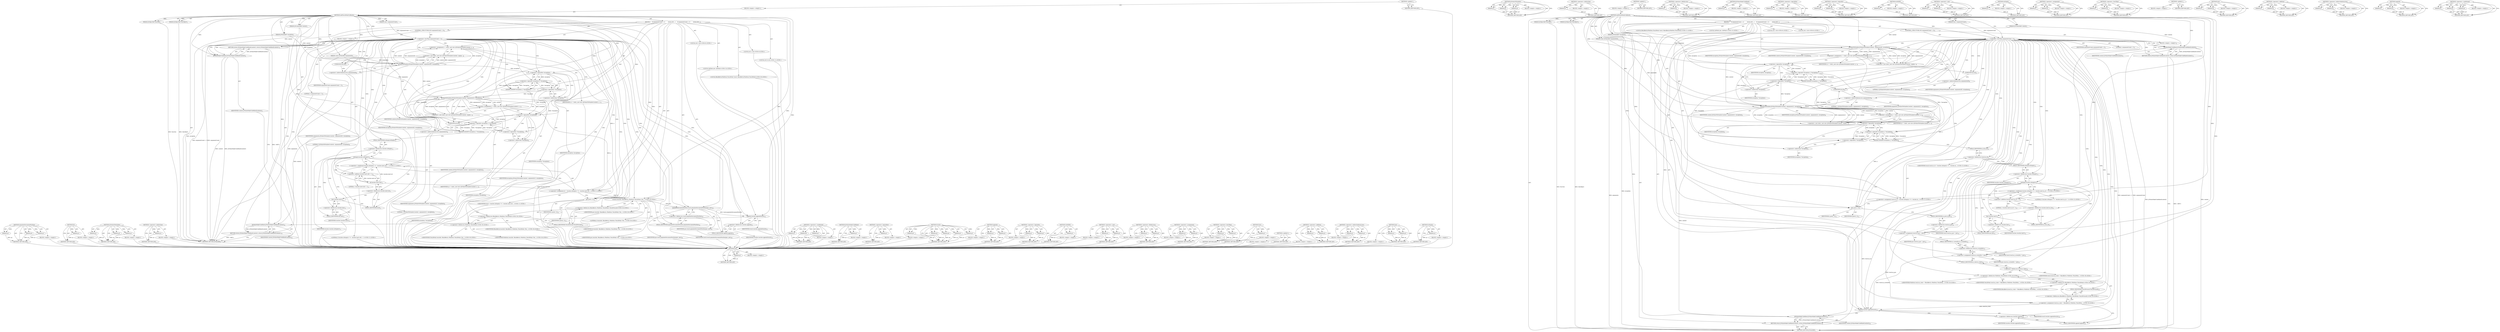 digraph "isEmpty" {
vulnerable_216 [label=<(METHOD,last)>];
vulnerable_217 [label=<(PARAM,p1)>];
vulnerable_218 [label=<(BLOCK,&lt;empty&gt;,&lt;empty&gt;)>];
vulnerable_219 [label=<(METHOD_RETURN,ANY)>];
vulnerable_168 [label=<(METHOD,JSValueToNumber)>];
vulnerable_169 [label=<(PARAM,p1)>];
vulnerable_170 [label=<(PARAM,p2)>];
vulnerable_171 [label=<(PARAM,p3)>];
vulnerable_172 [label=<(BLOCK,&lt;empty&gt;,&lt;empty&gt;)>];
vulnerable_173 [label=<(METHOD_RETURN,ANY)>];
vulnerable_192 [label=<(METHOD,&lt;operator&gt;.indirection)>];
vulnerable_193 [label=<(PARAM,p1)>];
vulnerable_194 [label=<(BLOCK,&lt;empty&gt;,&lt;empty&gt;)>];
vulnerable_195 [label=<(METHOD_RETURN,ANY)>];
vulnerable_6 [label=<(METHOD,&lt;global&gt;)<SUB>1</SUB>>];
vulnerable_7 [label=<(BLOCK,&lt;empty&gt;,&lt;empty&gt;)<SUB>1</SUB>>];
vulnerable_8 [label=<(METHOD,addTouchPointCallback)<SUB>1</SUB>>];
vulnerable_9 [label=<(PARAM,JSContextRef context)<SUB>1</SUB>>];
vulnerable_10 [label=<(PARAM,JSObjectRef function)<SUB>1</SUB>>];
vulnerable_11 [label=<(PARAM,JSObjectRef thisObject)<SUB>1</SUB>>];
vulnerable_12 [label=<(PARAM,size_t argumentCount)<SUB>1</SUB>>];
vulnerable_13 [label=<(PARAM,const JSValueRef arguments[])<SUB>1</SUB>>];
vulnerable_14 [label=<(PARAM,JSValueRef* exception)<SUB>1</SUB>>];
vulnerable_15 [label=<(BLOCK,{
    if (argumentCount &lt; 2)
        return JSV...,{
    if (argumentCount &lt; 2)
        return JSV...)<SUB>2</SUB>>];
vulnerable_16 [label=<(CONTROL_STRUCTURE,IF,if (argumentCount &lt; 2))<SUB>3</SUB>>];
vulnerable_17 [label=<(&lt;operator&gt;.lessThan,argumentCount &lt; 2)<SUB>3</SUB>>];
vulnerable_18 [label=<(IDENTIFIER,argumentCount,argumentCount &lt; 2)<SUB>3</SUB>>];
vulnerable_19 [label=<(LITERAL,2,argumentCount &lt; 2)<SUB>3</SUB>>];
vulnerable_20 [label=<(BLOCK,&lt;empty&gt;,&lt;empty&gt;)<SUB>4</SUB>>];
vulnerable_21 [label=<(RETURN,return JSValueMakeUndefined(context);,return JSValueMakeUndefined(context);)<SUB>4</SUB>>];
vulnerable_22 [label=<(JSValueMakeUndefined,JSValueMakeUndefined(context))<SUB>4</SUB>>];
vulnerable_23 [label=<(IDENTIFIER,context,JSValueMakeUndefined(context))<SUB>4</SUB>>];
vulnerable_24 [label="<(LOCAL,int x: int)<SUB>6</SUB>>"];
vulnerable_25 [label=<(&lt;operator&gt;.assignment,x = static_cast&lt;int&gt;(JSValueToNumber(context, a...)<SUB>6</SUB>>];
vulnerable_26 [label=<(IDENTIFIER,x,x = static_cast&lt;int&gt;(JSValueToNumber(context, a...)<SUB>6</SUB>>];
vulnerable_27 [label=<(&lt;operator&gt;.cast,static_cast&lt;int&gt;(JSValueToNumber(context, argum...)<SUB>6</SUB>>];
vulnerable_28 [label=<(UNKNOWN,int,int)<SUB>6</SUB>>];
vulnerable_29 [label=<(JSValueToNumber,JSValueToNumber(context, arguments[0], exception))<SUB>6</SUB>>];
vulnerable_30 [label=<(IDENTIFIER,context,JSValueToNumber(context, arguments[0], exception))<SUB>6</SUB>>];
vulnerable_31 [label=<(&lt;operator&gt;.indirectIndexAccess,arguments[0])<SUB>6</SUB>>];
vulnerable_32 [label=<(IDENTIFIER,arguments,JSValueToNumber(context, arguments[0], exception))<SUB>6</SUB>>];
vulnerable_33 [label=<(LITERAL,0,JSValueToNumber(context, arguments[0], exception))<SUB>6</SUB>>];
vulnerable_34 [label=<(IDENTIFIER,exception,JSValueToNumber(context, arguments[0], exception))<SUB>6</SUB>>];
vulnerable_35 [label=<(ASSERT,ASSERT(!exception || !*exception))<SUB>7</SUB>>];
vulnerable_36 [label=<(&lt;operator&gt;.logicalOr,!exception || !*exception)<SUB>7</SUB>>];
vulnerable_37 [label=<(&lt;operator&gt;.logicalNot,!exception)<SUB>7</SUB>>];
vulnerable_38 [label=<(IDENTIFIER,exception,!exception)<SUB>7</SUB>>];
vulnerable_39 [label=<(&lt;operator&gt;.logicalNot,!*exception)<SUB>7</SUB>>];
vulnerable_40 [label=<(&lt;operator&gt;.indirection,*exception)<SUB>7</SUB>>];
vulnerable_41 [label=<(IDENTIFIER,exception,!*exception)<SUB>7</SUB>>];
vulnerable_42 [label="<(LOCAL,int y: int)<SUB>8</SUB>>"];
vulnerable_43 [label=<(&lt;operator&gt;.assignment,y = static_cast&lt;int&gt;(JSValueToNumber(context, a...)<SUB>8</SUB>>];
vulnerable_44 [label=<(IDENTIFIER,y,y = static_cast&lt;int&gt;(JSValueToNumber(context, a...)<SUB>8</SUB>>];
vulnerable_45 [label=<(&lt;operator&gt;.cast,static_cast&lt;int&gt;(JSValueToNumber(context, argum...)<SUB>8</SUB>>];
vulnerable_46 [label=<(UNKNOWN,int,int)<SUB>8</SUB>>];
vulnerable_47 [label=<(JSValueToNumber,JSValueToNumber(context, arguments[1], exception))<SUB>8</SUB>>];
vulnerable_48 [label=<(IDENTIFIER,context,JSValueToNumber(context, arguments[1], exception))<SUB>8</SUB>>];
vulnerable_49 [label=<(&lt;operator&gt;.indirectIndexAccess,arguments[1])<SUB>8</SUB>>];
vulnerable_50 [label=<(IDENTIFIER,arguments,JSValueToNumber(context, arguments[1], exception))<SUB>8</SUB>>];
vulnerable_51 [label=<(LITERAL,1,JSValueToNumber(context, arguments[1], exception))<SUB>8</SUB>>];
vulnerable_52 [label=<(IDENTIFIER,exception,JSValueToNumber(context, arguments[1], exception))<SUB>8</SUB>>];
vulnerable_53 [label=<(ASSERT,ASSERT(!exception || !*exception))<SUB>9</SUB>>];
vulnerable_54 [label=<(&lt;operator&gt;.logicalOr,!exception || !*exception)<SUB>9</SUB>>];
vulnerable_55 [label=<(&lt;operator&gt;.logicalNot,!exception)<SUB>9</SUB>>];
vulnerable_56 [label=<(IDENTIFIER,exception,!exception)<SUB>9</SUB>>];
vulnerable_57 [label=<(&lt;operator&gt;.logicalNot,!*exception)<SUB>9</SUB>>];
vulnerable_58 [label=<(&lt;operator&gt;.indirection,*exception)<SUB>9</SUB>>];
vulnerable_59 [label=<(IDENTIFIER,exception,!*exception)<SUB>9</SUB>>];
vulnerable_60 [label="<(LOCAL,BlackBerry.Platform.TouchPoint touch: BlackBerry.Platform.TouchPoint)<SUB>11</SUB>>"];
vulnerable_61 [label="<(&lt;operator&gt;.assignment,touch.m_id = touches.isEmpty() ? 0 : touches.la...)<SUB>12</SUB>>"];
vulnerable_62 [label=<(&lt;operator&gt;.fieldAccess,touch.m_id)<SUB>12</SUB>>];
vulnerable_63 [label="<(IDENTIFIER,touch,touch.m_id = touches.isEmpty() ? 0 : touches.la...)<SUB>12</SUB>>"];
vulnerable_64 [label=<(FIELD_IDENTIFIER,m_id,m_id)<SUB>12</SUB>>];
vulnerable_65 [label="<(&lt;operator&gt;.conditional,touches.isEmpty() ? 0 : touches.last().m_id + 1)<SUB>12</SUB>>"];
vulnerable_66 [label=<(isEmpty,touches.isEmpty())<SUB>12</SUB>>];
vulnerable_67 [label=<(&lt;operator&gt;.fieldAccess,touches.isEmpty)<SUB>12</SUB>>];
vulnerable_68 [label=<(IDENTIFIER,touches,touches.isEmpty())<SUB>12</SUB>>];
vulnerable_69 [label=<(FIELD_IDENTIFIER,isEmpty,isEmpty)<SUB>12</SUB>>];
vulnerable_70 [label="<(LITERAL,0,touches.isEmpty() ? 0 : touches.last().m_id + 1)<SUB>12</SUB>>"];
vulnerable_71 [label=<(&lt;operator&gt;.addition,touches.last().m_id + 1)<SUB>12</SUB>>];
vulnerable_72 [label=<(&lt;operator&gt;.fieldAccess,touches.last().m_id)<SUB>12</SUB>>];
vulnerable_73 [label=<(last,touches.last())<SUB>12</SUB>>];
vulnerable_74 [label=<(&lt;operator&gt;.fieldAccess,touches.last)<SUB>12</SUB>>];
vulnerable_75 [label=<(IDENTIFIER,touches,touches.last())<SUB>12</SUB>>];
vulnerable_76 [label=<(FIELD_IDENTIFIER,last,last)<SUB>12</SUB>>];
vulnerable_77 [label=<(FIELD_IDENTIFIER,m_id,m_id)<SUB>12</SUB>>];
vulnerable_78 [label=<(LITERAL,1,touches.last().m_id + 1)<SUB>12</SUB>>];
vulnerable_79 [label="<(LOCAL,IntPoint pos: IntPoint)<SUB>13</SUB>>"];
vulnerable_80 [label=<(pos,pos(x, y))<SUB>13</SUB>>];
vulnerable_81 [label=<(IDENTIFIER,x,pos(x, y))<SUB>13</SUB>>];
vulnerable_82 [label=<(IDENTIFIER,y,pos(x, y))<SUB>13</SUB>>];
vulnerable_83 [label=<(&lt;operator&gt;.assignment,touch.m_pos = pos)<SUB>14</SUB>>];
vulnerable_84 [label=<(&lt;operator&gt;.fieldAccess,touch.m_pos)<SUB>14</SUB>>];
vulnerable_85 [label=<(IDENTIFIER,touch,touch.m_pos = pos)<SUB>14</SUB>>];
vulnerable_86 [label=<(FIELD_IDENTIFIER,m_pos,m_pos)<SUB>14</SUB>>];
vulnerable_87 [label=<(IDENTIFIER,pos,touch.m_pos = pos)<SUB>14</SUB>>];
vulnerable_88 [label=<(&lt;operator&gt;.assignment,touch.m_screenPos = pos)<SUB>15</SUB>>];
vulnerable_89 [label=<(&lt;operator&gt;.fieldAccess,touch.m_screenPos)<SUB>15</SUB>>];
vulnerable_90 [label=<(IDENTIFIER,touch,touch.m_screenPos = pos)<SUB>15</SUB>>];
vulnerable_91 [label=<(FIELD_IDENTIFIER,m_screenPos,m_screenPos)<SUB>15</SUB>>];
vulnerable_92 [label=<(IDENTIFIER,pos,touch.m_screenPos = pos)<SUB>15</SUB>>];
vulnerable_93 [label="<(&lt;operator&gt;.assignment,touch.m_state = BlackBerry::Platform::TouchPoin...)<SUB>16</SUB>>"];
vulnerable_94 [label=<(&lt;operator&gt;.fieldAccess,touch.m_state)<SUB>16</SUB>>];
vulnerable_95 [label="<(IDENTIFIER,touch,touch.m_state = BlackBerry::Platform::TouchPoin...)<SUB>16</SUB>>"];
vulnerable_96 [label=<(FIELD_IDENTIFIER,m_state,m_state)<SUB>16</SUB>>];
vulnerable_97 [label="<(&lt;operator&gt;.fieldAccess,BlackBerry::Platform::TouchPoint::TouchPressed)<SUB>16</SUB>>"];
vulnerable_98 [label="<(&lt;operator&gt;.fieldAccess,BlackBerry::Platform::TouchPoint)<SUB>16</SUB>>"];
vulnerable_99 [label="<(IDENTIFIER,BlackBerry,touch.m_state = BlackBerry::Platform::TouchPoin...)<SUB>16</SUB>>"];
vulnerable_100 [label="<(&lt;operator&gt;.fieldAccess,Platform::TouchPoint)<SUB>16</SUB>>"];
vulnerable_101 [label="<(IDENTIFIER,Platform,touch.m_state = BlackBerry::Platform::TouchPoin...)<SUB>16</SUB>>"];
vulnerable_102 [label="<(IDENTIFIER,TouchPoint,touch.m_state = BlackBerry::Platform::TouchPoin...)<SUB>16</SUB>>"];
vulnerable_103 [label=<(FIELD_IDENTIFIER,TouchPressed,TouchPressed)<SUB>16</SUB>>];
vulnerable_104 [label=<(append,touches.append(touch))<SUB>18</SUB>>];
vulnerable_105 [label=<(&lt;operator&gt;.fieldAccess,touches.append)<SUB>18</SUB>>];
vulnerable_106 [label=<(IDENTIFIER,touches,touches.append(touch))<SUB>18</SUB>>];
vulnerable_107 [label=<(FIELD_IDENTIFIER,append,append)<SUB>18</SUB>>];
vulnerable_108 [label=<(IDENTIFIER,touch,touches.append(touch))<SUB>18</SUB>>];
vulnerable_109 [label=<(RETURN,return JSValueMakeUndefined(context);,return JSValueMakeUndefined(context);)<SUB>20</SUB>>];
vulnerable_110 [label=<(JSValueMakeUndefined,JSValueMakeUndefined(context))<SUB>20</SUB>>];
vulnerable_111 [label=<(IDENTIFIER,context,JSValueMakeUndefined(context))<SUB>20</SUB>>];
vulnerable_112 [label=<(METHOD_RETURN,JSValueRef)<SUB>1</SUB>>];
vulnerable_114 [label=<(METHOD_RETURN,ANY)<SUB>1</SUB>>];
vulnerable_196 [label=<(METHOD,&lt;operator&gt;.fieldAccess)>];
vulnerable_197 [label=<(PARAM,p1)>];
vulnerable_198 [label=<(PARAM,p2)>];
vulnerable_199 [label=<(BLOCK,&lt;empty&gt;,&lt;empty&gt;)>];
vulnerable_200 [label=<(METHOD_RETURN,ANY)>];
vulnerable_154 [label=<(METHOD,JSValueMakeUndefined)>];
vulnerable_155 [label=<(PARAM,p1)>];
vulnerable_156 [label=<(BLOCK,&lt;empty&gt;,&lt;empty&gt;)>];
vulnerable_157 [label=<(METHOD_RETURN,ANY)>];
vulnerable_188 [label=<(METHOD,&lt;operator&gt;.logicalNot)>];
vulnerable_189 [label=<(PARAM,p1)>];
vulnerable_190 [label=<(BLOCK,&lt;empty&gt;,&lt;empty&gt;)>];
vulnerable_191 [label=<(METHOD_RETURN,ANY)>];
vulnerable_183 [label=<(METHOD,&lt;operator&gt;.logicalOr)>];
vulnerable_184 [label=<(PARAM,p1)>];
vulnerable_185 [label=<(PARAM,p2)>];
vulnerable_186 [label=<(BLOCK,&lt;empty&gt;,&lt;empty&gt;)>];
vulnerable_187 [label=<(METHOD_RETURN,ANY)>];
vulnerable_179 [label=<(METHOD,ASSERT)>];
vulnerable_180 [label=<(PARAM,p1)>];
vulnerable_181 [label=<(BLOCK,&lt;empty&gt;,&lt;empty&gt;)>];
vulnerable_182 [label=<(METHOD_RETURN,ANY)>];
vulnerable_163 [label=<(METHOD,&lt;operator&gt;.cast)>];
vulnerable_164 [label=<(PARAM,p1)>];
vulnerable_165 [label=<(PARAM,p2)>];
vulnerable_166 [label=<(BLOCK,&lt;empty&gt;,&lt;empty&gt;)>];
vulnerable_167 [label=<(METHOD_RETURN,ANY)>];
vulnerable_207 [label=<(METHOD,isEmpty)>];
vulnerable_208 [label=<(PARAM,p1)>];
vulnerable_209 [label=<(BLOCK,&lt;empty&gt;,&lt;empty&gt;)>];
vulnerable_210 [label=<(METHOD_RETURN,ANY)>];
vulnerable_158 [label=<(METHOD,&lt;operator&gt;.assignment)>];
vulnerable_159 [label=<(PARAM,p1)>];
vulnerable_160 [label=<(PARAM,p2)>];
vulnerable_161 [label=<(BLOCK,&lt;empty&gt;,&lt;empty&gt;)>];
vulnerable_162 [label=<(METHOD_RETURN,ANY)>];
vulnerable_149 [label=<(METHOD,&lt;operator&gt;.lessThan)>];
vulnerable_150 [label=<(PARAM,p1)>];
vulnerable_151 [label=<(PARAM,p2)>];
vulnerable_152 [label=<(BLOCK,&lt;empty&gt;,&lt;empty&gt;)>];
vulnerable_153 [label=<(METHOD_RETURN,ANY)>];
vulnerable_143 [label=<(METHOD,&lt;global&gt;)<SUB>1</SUB>>];
vulnerable_144 [label=<(BLOCK,&lt;empty&gt;,&lt;empty&gt;)>];
vulnerable_145 [label=<(METHOD_RETURN,ANY)>];
vulnerable_220 [label=<(METHOD,pos)>];
vulnerable_221 [label=<(PARAM,p1)>];
vulnerable_222 [label=<(PARAM,p2)>];
vulnerable_223 [label=<(BLOCK,&lt;empty&gt;,&lt;empty&gt;)>];
vulnerable_224 [label=<(METHOD_RETURN,ANY)>];
vulnerable_211 [label=<(METHOD,&lt;operator&gt;.addition)>];
vulnerable_212 [label=<(PARAM,p1)>];
vulnerable_213 [label=<(PARAM,p2)>];
vulnerable_214 [label=<(BLOCK,&lt;empty&gt;,&lt;empty&gt;)>];
vulnerable_215 [label=<(METHOD_RETURN,ANY)>];
vulnerable_174 [label=<(METHOD,&lt;operator&gt;.indirectIndexAccess)>];
vulnerable_175 [label=<(PARAM,p1)>];
vulnerable_176 [label=<(PARAM,p2)>];
vulnerable_177 [label=<(BLOCK,&lt;empty&gt;,&lt;empty&gt;)>];
vulnerable_178 [label=<(METHOD_RETURN,ANY)>];
vulnerable_225 [label=<(METHOD,append)>];
vulnerable_226 [label=<(PARAM,p1)>];
vulnerable_227 [label=<(PARAM,p2)>];
vulnerable_228 [label=<(BLOCK,&lt;empty&gt;,&lt;empty&gt;)>];
vulnerable_229 [label=<(METHOD_RETURN,ANY)>];
vulnerable_201 [label=<(METHOD,&lt;operator&gt;.conditional)>];
vulnerable_202 [label=<(PARAM,p1)>];
vulnerable_203 [label=<(PARAM,p2)>];
vulnerable_204 [label=<(PARAM,p3)>];
vulnerable_205 [label=<(BLOCK,&lt;empty&gt;,&lt;empty&gt;)>];
vulnerable_206 [label=<(METHOD_RETURN,ANY)>];
fixed_234 [label=<(METHOD,populateDocumentPosition)>];
fixed_235 [label=<(PARAM,p1)>];
fixed_236 [label=<(PARAM,p2)>];
fixed_237 [label=<(PARAM,p3)>];
fixed_238 [label=<(BLOCK,&lt;empty&gt;,&lt;empty&gt;)>];
fixed_239 [label=<(METHOD_RETURN,ANY)>];
fixed_213 [label=<(METHOD,id)>];
fixed_214 [label=<(PARAM,p1)>];
fixed_215 [label=<(BLOCK,&lt;empty&gt;,&lt;empty&gt;)>];
fixed_216 [label=<(METHOD_RETURN,ANY)>];
fixed_165 [label=<(METHOD,JSValueToNumber)>];
fixed_166 [label=<(PARAM,p1)>];
fixed_167 [label=<(PARAM,p2)>];
fixed_168 [label=<(PARAM,p3)>];
fixed_169 [label=<(BLOCK,&lt;empty&gt;,&lt;empty&gt;)>];
fixed_170 [label=<(METHOD_RETURN,ANY)>];
fixed_189 [label=<(METHOD,&lt;operator&gt;.indirection)>];
fixed_190 [label=<(PARAM,p1)>];
fixed_191 [label=<(BLOCK,&lt;empty&gt;,&lt;empty&gt;)>];
fixed_192 [label=<(METHOD_RETURN,ANY)>];
fixed_6 [label=<(METHOD,&lt;global&gt;)<SUB>1</SUB>>];
fixed_7 [label=<(BLOCK,&lt;empty&gt;,&lt;empty&gt;)<SUB>1</SUB>>];
fixed_8 [label=<(METHOD,addTouchPointCallback)<SUB>1</SUB>>];
fixed_9 [label=<(PARAM,JSContextRef context)<SUB>1</SUB>>];
fixed_10 [label=<(PARAM,JSObjectRef function)<SUB>1</SUB>>];
fixed_11 [label=<(PARAM,JSObjectRef thisObject)<SUB>1</SUB>>];
fixed_12 [label=<(PARAM,size_t argumentCount)<SUB>1</SUB>>];
fixed_13 [label=<(PARAM,const JSValueRef arguments[])<SUB>1</SUB>>];
fixed_14 [label=<(PARAM,JSValueRef* exception)<SUB>1</SUB>>];
fixed_15 [label=<(BLOCK,{
    if (argumentCount &lt; 2)
        return JSV...,{
    if (argumentCount &lt; 2)
        return JSV...)<SUB>2</SUB>>];
fixed_16 [label=<(CONTROL_STRUCTURE,IF,if (argumentCount &lt; 2))<SUB>3</SUB>>];
fixed_17 [label=<(&lt;operator&gt;.lessThan,argumentCount &lt; 2)<SUB>3</SUB>>];
fixed_18 [label=<(IDENTIFIER,argumentCount,argumentCount &lt; 2)<SUB>3</SUB>>];
fixed_19 [label=<(LITERAL,2,argumentCount &lt; 2)<SUB>3</SUB>>];
fixed_20 [label=<(BLOCK,&lt;empty&gt;,&lt;empty&gt;)<SUB>4</SUB>>];
fixed_21 [label=<(RETURN,return JSValueMakeUndefined(context);,return JSValueMakeUndefined(context);)<SUB>4</SUB>>];
fixed_22 [label=<(JSValueMakeUndefined,JSValueMakeUndefined(context))<SUB>4</SUB>>];
fixed_23 [label=<(IDENTIFIER,context,JSValueMakeUndefined(context))<SUB>4</SUB>>];
fixed_24 [label="<(LOCAL,int x: int)<SUB>6</SUB>>"];
fixed_25 [label=<(&lt;operator&gt;.assignment,x = static_cast&lt;int&gt;(JSValueToNumber(context, a...)<SUB>6</SUB>>];
fixed_26 [label=<(IDENTIFIER,x,x = static_cast&lt;int&gt;(JSValueToNumber(context, a...)<SUB>6</SUB>>];
fixed_27 [label=<(&lt;operator&gt;.cast,static_cast&lt;int&gt;(JSValueToNumber(context, argum...)<SUB>6</SUB>>];
fixed_28 [label=<(UNKNOWN,int,int)<SUB>6</SUB>>];
fixed_29 [label=<(JSValueToNumber,JSValueToNumber(context, arguments[0], exception))<SUB>6</SUB>>];
fixed_30 [label=<(IDENTIFIER,context,JSValueToNumber(context, arguments[0], exception))<SUB>6</SUB>>];
fixed_31 [label=<(&lt;operator&gt;.indirectIndexAccess,arguments[0])<SUB>6</SUB>>];
fixed_32 [label=<(IDENTIFIER,arguments,JSValueToNumber(context, arguments[0], exception))<SUB>6</SUB>>];
fixed_33 [label=<(LITERAL,0,JSValueToNumber(context, arguments[0], exception))<SUB>6</SUB>>];
fixed_34 [label=<(IDENTIFIER,exception,JSValueToNumber(context, arguments[0], exception))<SUB>6</SUB>>];
fixed_35 [label=<(ASSERT,ASSERT(!exception || !*exception))<SUB>7</SUB>>];
fixed_36 [label=<(&lt;operator&gt;.logicalOr,!exception || !*exception)<SUB>7</SUB>>];
fixed_37 [label=<(&lt;operator&gt;.logicalNot,!exception)<SUB>7</SUB>>];
fixed_38 [label=<(IDENTIFIER,exception,!exception)<SUB>7</SUB>>];
fixed_39 [label=<(&lt;operator&gt;.logicalNot,!*exception)<SUB>7</SUB>>];
fixed_40 [label=<(&lt;operator&gt;.indirection,*exception)<SUB>7</SUB>>];
fixed_41 [label=<(IDENTIFIER,exception,!*exception)<SUB>7</SUB>>];
fixed_42 [label="<(LOCAL,int y: int)<SUB>8</SUB>>"];
fixed_43 [label=<(&lt;operator&gt;.assignment,y = static_cast&lt;int&gt;(JSValueToNumber(context, a...)<SUB>8</SUB>>];
fixed_44 [label=<(IDENTIFIER,y,y = static_cast&lt;int&gt;(JSValueToNumber(context, a...)<SUB>8</SUB>>];
fixed_45 [label=<(&lt;operator&gt;.cast,static_cast&lt;int&gt;(JSValueToNumber(context, argum...)<SUB>8</SUB>>];
fixed_46 [label=<(UNKNOWN,int,int)<SUB>8</SUB>>];
fixed_47 [label=<(JSValueToNumber,JSValueToNumber(context, arguments[1], exception))<SUB>8</SUB>>];
fixed_48 [label=<(IDENTIFIER,context,JSValueToNumber(context, arguments[1], exception))<SUB>8</SUB>>];
fixed_49 [label=<(&lt;operator&gt;.indirectIndexAccess,arguments[1])<SUB>8</SUB>>];
fixed_50 [label=<(IDENTIFIER,arguments,JSValueToNumber(context, arguments[1], exception))<SUB>8</SUB>>];
fixed_51 [label=<(LITERAL,1,JSValueToNumber(context, arguments[1], exception))<SUB>8</SUB>>];
fixed_52 [label=<(IDENTIFIER,exception,JSValueToNumber(context, arguments[1], exception))<SUB>8</SUB>>];
fixed_53 [label=<(ASSERT,ASSERT(!exception || !*exception))<SUB>9</SUB>>];
fixed_54 [label=<(&lt;operator&gt;.logicalOr,!exception || !*exception)<SUB>9</SUB>>];
fixed_55 [label=<(&lt;operator&gt;.logicalNot,!exception)<SUB>9</SUB>>];
fixed_56 [label=<(IDENTIFIER,exception,!exception)<SUB>9</SUB>>];
fixed_57 [label=<(&lt;operator&gt;.logicalNot,!*exception)<SUB>9</SUB>>];
fixed_58 [label=<(&lt;operator&gt;.indirection,*exception)<SUB>9</SUB>>];
fixed_59 [label=<(IDENTIFIER,exception,!*exception)<SUB>9</SUB>>];
fixed_60 [label="<(LOCAL,int id: int)<SUB>11</SUB>>"];
fixed_61 [label="<(&lt;operator&gt;.assignment,id = touches.isEmpty() ? 0 : touches.last().id(...)<SUB>11</SUB>>"];
fixed_62 [label="<(IDENTIFIER,id,id = touches.isEmpty() ? 0 : touches.last().id(...)<SUB>11</SUB>>"];
fixed_63 [label="<(&lt;operator&gt;.conditional,touches.isEmpty() ? 0 : touches.last().id() + 1)<SUB>11</SUB>>"];
fixed_64 [label=<(isEmpty,touches.isEmpty())<SUB>11</SUB>>];
fixed_65 [label=<(&lt;operator&gt;.fieldAccess,touches.isEmpty)<SUB>11</SUB>>];
fixed_66 [label=<(IDENTIFIER,touches,touches.isEmpty())<SUB>11</SUB>>];
fixed_67 [label=<(FIELD_IDENTIFIER,isEmpty,isEmpty)<SUB>11</SUB>>];
fixed_68 [label="<(LITERAL,0,touches.isEmpty() ? 0 : touches.last().id() + 1)<SUB>11</SUB>>"];
fixed_69 [label=<(&lt;operator&gt;.addition,touches.last().id() + 1)<SUB>11</SUB>>];
fixed_70 [label=<(id,touches.last().id())<SUB>11</SUB>>];
fixed_71 [label=<(&lt;operator&gt;.fieldAccess,touches.last().id)<SUB>11</SUB>>];
fixed_72 [label=<(last,touches.last())<SUB>11</SUB>>];
fixed_73 [label=<(&lt;operator&gt;.fieldAccess,touches.last)<SUB>11</SUB>>];
fixed_74 [label=<(IDENTIFIER,touches,touches.last())<SUB>11</SUB>>];
fixed_75 [label=<(FIELD_IDENTIFIER,last,last)<SUB>11</SUB>>];
fixed_76 [label=<(FIELD_IDENTIFIER,id,id)<SUB>11</SUB>>];
fixed_77 [label=<(LITERAL,1,touches.last().id() + 1)<SUB>11</SUB>>];
fixed_78 [label="<(LOCAL,IntPoint pos: IntPoint)<SUB>14</SUB>>"];
fixed_79 [label=<(pos,pos(x, y))<SUB>14</SUB>>];
fixed_80 [label=<(IDENTIFIER,x,pos(x, y))<SUB>14</SUB>>];
fixed_81 [label=<(IDENTIFIER,y,pos(x, y))<SUB>14</SUB>>];
fixed_82 [label="<(LOCAL,BlackBerry.Platform.TouchPoint touch: BlackBerry.Platform.TouchPoint)<SUB>16</SUB>>"];
fixed_83 [label="<(touch,touch(id, BlackBerry::Platform::TouchPoint::Tou...)<SUB>16</SUB>>"];
fixed_84 [label="<(IDENTIFIER,id,touch(id, BlackBerry::Platform::TouchPoint::Tou...)<SUB>16</SUB>>"];
fixed_85 [label="<(&lt;operator&gt;.fieldAccess,BlackBerry::Platform::TouchPoint::TouchPressed)<SUB>16</SUB>>"];
fixed_86 [label="<(&lt;operator&gt;.fieldAccess,BlackBerry::Platform::TouchPoint)<SUB>16</SUB>>"];
fixed_87 [label="<(IDENTIFIER,BlackBerry,touch(id, BlackBerry::Platform::TouchPoint::Tou...)<SUB>16</SUB>>"];
fixed_88 [label="<(&lt;operator&gt;.fieldAccess,Platform::TouchPoint)<SUB>16</SUB>>"];
fixed_89 [label="<(IDENTIFIER,Platform,touch(id, BlackBerry::Platform::TouchPoint::Tou...)<SUB>16</SUB>>"];
fixed_90 [label="<(IDENTIFIER,TouchPoint,touch(id, BlackBerry::Platform::TouchPoint::Tou...)<SUB>16</SUB>>"];
fixed_91 [label=<(FIELD_IDENTIFIER,TouchPressed,TouchPressed)<SUB>16</SUB>>];
fixed_92 [label="<(IDENTIFIER,pos,touch(id, BlackBerry::Platform::TouchPoint::Tou...)<SUB>16</SUB>>"];
fixed_93 [label="<(IDENTIFIER,pos,touch(id, BlackBerry::Platform::TouchPoint::Tou...)<SUB>16</SUB>>"];
fixed_94 [label="<(LITERAL,0,touch(id, BlackBerry::Platform::TouchPoint::Tou...)<SUB>16</SUB>>"];
fixed_95 [label=<(populateDocumentPosition,touch.populateDocumentPosition(pos, pos))<SUB>20</SUB>>];
fixed_96 [label=<(&lt;operator&gt;.fieldAccess,touch.populateDocumentPosition)<SUB>20</SUB>>];
fixed_97 [label=<(IDENTIFIER,touch,touch.populateDocumentPosition(pos, pos))<SUB>20</SUB>>];
fixed_98 [label=<(FIELD_IDENTIFIER,populateDocumentPosition,populateDocumentPosition)<SUB>20</SUB>>];
fixed_99 [label=<(IDENTIFIER,pos,touch.populateDocumentPosition(pos, pos))<SUB>20</SUB>>];
fixed_100 [label=<(IDENTIFIER,pos,touch.populateDocumentPosition(pos, pos))<SUB>20</SUB>>];
fixed_101 [label=<(append,touches.append(touch))<SUB>22</SUB>>];
fixed_102 [label=<(&lt;operator&gt;.fieldAccess,touches.append)<SUB>22</SUB>>];
fixed_103 [label=<(IDENTIFIER,touches,touches.append(touch))<SUB>22</SUB>>];
fixed_104 [label=<(FIELD_IDENTIFIER,append,append)<SUB>22</SUB>>];
fixed_105 [label=<(IDENTIFIER,touch,touches.append(touch))<SUB>22</SUB>>];
fixed_106 [label=<(RETURN,return JSValueMakeUndefined(context);,return JSValueMakeUndefined(context);)<SUB>24</SUB>>];
fixed_107 [label=<(JSValueMakeUndefined,JSValueMakeUndefined(context))<SUB>24</SUB>>];
fixed_108 [label=<(IDENTIFIER,context,JSValueMakeUndefined(context))<SUB>24</SUB>>];
fixed_109 [label=<(METHOD_RETURN,JSValueRef)<SUB>1</SUB>>];
fixed_111 [label=<(METHOD_RETURN,ANY)<SUB>1</SUB>>];
fixed_193 [label=<(METHOD,&lt;operator&gt;.conditional)>];
fixed_194 [label=<(PARAM,p1)>];
fixed_195 [label=<(PARAM,p2)>];
fixed_196 [label=<(PARAM,p3)>];
fixed_197 [label=<(BLOCK,&lt;empty&gt;,&lt;empty&gt;)>];
fixed_198 [label=<(METHOD_RETURN,ANY)>];
fixed_151 [label=<(METHOD,JSValueMakeUndefined)>];
fixed_152 [label=<(PARAM,p1)>];
fixed_153 [label=<(BLOCK,&lt;empty&gt;,&lt;empty&gt;)>];
fixed_154 [label=<(METHOD_RETURN,ANY)>];
fixed_185 [label=<(METHOD,&lt;operator&gt;.logicalNot)>];
fixed_186 [label=<(PARAM,p1)>];
fixed_187 [label=<(BLOCK,&lt;empty&gt;,&lt;empty&gt;)>];
fixed_188 [label=<(METHOD_RETURN,ANY)>];
fixed_226 [label=<(METHOD,touch)>];
fixed_227 [label=<(PARAM,p1)>];
fixed_228 [label=<(PARAM,p2)>];
fixed_229 [label=<(PARAM,p3)>];
fixed_230 [label=<(PARAM,p4)>];
fixed_231 [label=<(PARAM,p5)>];
fixed_232 [label=<(BLOCK,&lt;empty&gt;,&lt;empty&gt;)>];
fixed_233 [label=<(METHOD_RETURN,ANY)>];
fixed_240 [label=<(METHOD,append)>];
fixed_241 [label=<(PARAM,p1)>];
fixed_242 [label=<(PARAM,p2)>];
fixed_243 [label=<(BLOCK,&lt;empty&gt;,&lt;empty&gt;)>];
fixed_244 [label=<(METHOD_RETURN,ANY)>];
fixed_180 [label=<(METHOD,&lt;operator&gt;.logicalOr)>];
fixed_181 [label=<(PARAM,p1)>];
fixed_182 [label=<(PARAM,p2)>];
fixed_183 [label=<(BLOCK,&lt;empty&gt;,&lt;empty&gt;)>];
fixed_184 [label=<(METHOD_RETURN,ANY)>];
fixed_176 [label=<(METHOD,ASSERT)>];
fixed_177 [label=<(PARAM,p1)>];
fixed_178 [label=<(BLOCK,&lt;empty&gt;,&lt;empty&gt;)>];
fixed_179 [label=<(METHOD_RETURN,ANY)>];
fixed_160 [label=<(METHOD,&lt;operator&gt;.cast)>];
fixed_161 [label=<(PARAM,p1)>];
fixed_162 [label=<(PARAM,p2)>];
fixed_163 [label=<(BLOCK,&lt;empty&gt;,&lt;empty&gt;)>];
fixed_164 [label=<(METHOD_RETURN,ANY)>];
fixed_203 [label=<(METHOD,&lt;operator&gt;.fieldAccess)>];
fixed_204 [label=<(PARAM,p1)>];
fixed_205 [label=<(PARAM,p2)>];
fixed_206 [label=<(BLOCK,&lt;empty&gt;,&lt;empty&gt;)>];
fixed_207 [label=<(METHOD_RETURN,ANY)>];
fixed_155 [label=<(METHOD,&lt;operator&gt;.assignment)>];
fixed_156 [label=<(PARAM,p1)>];
fixed_157 [label=<(PARAM,p2)>];
fixed_158 [label=<(BLOCK,&lt;empty&gt;,&lt;empty&gt;)>];
fixed_159 [label=<(METHOD_RETURN,ANY)>];
fixed_146 [label=<(METHOD,&lt;operator&gt;.lessThan)>];
fixed_147 [label=<(PARAM,p1)>];
fixed_148 [label=<(PARAM,p2)>];
fixed_149 [label=<(BLOCK,&lt;empty&gt;,&lt;empty&gt;)>];
fixed_150 [label=<(METHOD_RETURN,ANY)>];
fixed_140 [label=<(METHOD,&lt;global&gt;)<SUB>1</SUB>>];
fixed_141 [label=<(BLOCK,&lt;empty&gt;,&lt;empty&gt;)>];
fixed_142 [label=<(METHOD_RETURN,ANY)>];
fixed_217 [label=<(METHOD,last)>];
fixed_218 [label=<(PARAM,p1)>];
fixed_219 [label=<(BLOCK,&lt;empty&gt;,&lt;empty&gt;)>];
fixed_220 [label=<(METHOD_RETURN,ANY)>];
fixed_208 [label=<(METHOD,&lt;operator&gt;.addition)>];
fixed_209 [label=<(PARAM,p1)>];
fixed_210 [label=<(PARAM,p2)>];
fixed_211 [label=<(BLOCK,&lt;empty&gt;,&lt;empty&gt;)>];
fixed_212 [label=<(METHOD_RETURN,ANY)>];
fixed_171 [label=<(METHOD,&lt;operator&gt;.indirectIndexAccess)>];
fixed_172 [label=<(PARAM,p1)>];
fixed_173 [label=<(PARAM,p2)>];
fixed_174 [label=<(BLOCK,&lt;empty&gt;,&lt;empty&gt;)>];
fixed_175 [label=<(METHOD_RETURN,ANY)>];
fixed_221 [label=<(METHOD,pos)>];
fixed_222 [label=<(PARAM,p1)>];
fixed_223 [label=<(PARAM,p2)>];
fixed_224 [label=<(BLOCK,&lt;empty&gt;,&lt;empty&gt;)>];
fixed_225 [label=<(METHOD_RETURN,ANY)>];
fixed_199 [label=<(METHOD,isEmpty)>];
fixed_200 [label=<(PARAM,p1)>];
fixed_201 [label=<(BLOCK,&lt;empty&gt;,&lt;empty&gt;)>];
fixed_202 [label=<(METHOD_RETURN,ANY)>];
vulnerable_216 -> vulnerable_217  [key=0, label="AST: "];
vulnerable_216 -> vulnerable_217  [key=1, label="DDG: "];
vulnerable_216 -> vulnerable_218  [key=0, label="AST: "];
vulnerable_216 -> vulnerable_219  [key=0, label="AST: "];
vulnerable_216 -> vulnerable_219  [key=1, label="CFG: "];
vulnerable_217 -> vulnerable_219  [key=0, label="DDG: p1"];
vulnerable_168 -> vulnerable_169  [key=0, label="AST: "];
vulnerable_168 -> vulnerable_169  [key=1, label="DDG: "];
vulnerable_168 -> vulnerable_172  [key=0, label="AST: "];
vulnerable_168 -> vulnerable_170  [key=0, label="AST: "];
vulnerable_168 -> vulnerable_170  [key=1, label="DDG: "];
vulnerable_168 -> vulnerable_173  [key=0, label="AST: "];
vulnerable_168 -> vulnerable_173  [key=1, label="CFG: "];
vulnerable_168 -> vulnerable_171  [key=0, label="AST: "];
vulnerable_168 -> vulnerable_171  [key=1, label="DDG: "];
vulnerable_169 -> vulnerable_173  [key=0, label="DDG: p1"];
vulnerable_170 -> vulnerable_173  [key=0, label="DDG: p2"];
vulnerable_171 -> vulnerable_173  [key=0, label="DDG: p3"];
vulnerable_192 -> vulnerable_193  [key=0, label="AST: "];
vulnerable_192 -> vulnerable_193  [key=1, label="DDG: "];
vulnerable_192 -> vulnerable_194  [key=0, label="AST: "];
vulnerable_192 -> vulnerable_195  [key=0, label="AST: "];
vulnerable_192 -> vulnerable_195  [key=1, label="CFG: "];
vulnerable_193 -> vulnerable_195  [key=0, label="DDG: p1"];
vulnerable_6 -> vulnerable_7  [key=0, label="AST: "];
vulnerable_6 -> vulnerable_114  [key=0, label="AST: "];
vulnerable_6 -> vulnerable_114  [key=1, label="CFG: "];
vulnerable_7 -> vulnerable_8  [key=0, label="AST: "];
vulnerable_8 -> vulnerable_9  [key=0, label="AST: "];
vulnerable_8 -> vulnerable_9  [key=1, label="DDG: "];
vulnerable_8 -> vulnerable_10  [key=0, label="AST: "];
vulnerable_8 -> vulnerable_10  [key=1, label="DDG: "];
vulnerable_8 -> vulnerable_11  [key=0, label="AST: "];
vulnerable_8 -> vulnerable_11  [key=1, label="DDG: "];
vulnerable_8 -> vulnerable_12  [key=0, label="AST: "];
vulnerable_8 -> vulnerable_12  [key=1, label="DDG: "];
vulnerable_8 -> vulnerable_13  [key=0, label="AST: "];
vulnerable_8 -> vulnerable_13  [key=1, label="DDG: "];
vulnerable_8 -> vulnerable_14  [key=0, label="AST: "];
vulnerable_8 -> vulnerable_14  [key=1, label="DDG: "];
vulnerable_8 -> vulnerable_15  [key=0, label="AST: "];
vulnerable_8 -> vulnerable_112  [key=0, label="AST: "];
vulnerable_8 -> vulnerable_17  [key=0, label="CFG: "];
vulnerable_8 -> vulnerable_17  [key=1, label="DDG: "];
vulnerable_8 -> vulnerable_61  [key=0, label="DDG: "];
vulnerable_8 -> vulnerable_83  [key=0, label="DDG: "];
vulnerable_8 -> vulnerable_88  [key=0, label="DDG: "];
vulnerable_8 -> vulnerable_80  [key=0, label="DDG: "];
vulnerable_8 -> vulnerable_104  [key=0, label="DDG: "];
vulnerable_8 -> vulnerable_65  [key=0, label="DDG: "];
vulnerable_8 -> vulnerable_110  [key=0, label="DDG: "];
vulnerable_8 -> vulnerable_29  [key=0, label="DDG: "];
vulnerable_8 -> vulnerable_37  [key=0, label="DDG: "];
vulnerable_8 -> vulnerable_47  [key=0, label="DDG: "];
vulnerable_8 -> vulnerable_55  [key=0, label="DDG: "];
vulnerable_8 -> vulnerable_71  [key=0, label="DDG: "];
vulnerable_8 -> vulnerable_22  [key=0, label="DDG: "];
vulnerable_9 -> vulnerable_29  [key=0, label="DDG: context"];
vulnerable_9 -> vulnerable_22  [key=0, label="DDG: context"];
vulnerable_10 -> vulnerable_112  [key=0, label="DDG: function"];
vulnerable_11 -> vulnerable_112  [key=0, label="DDG: thisObject"];
vulnerable_12 -> vulnerable_17  [key=0, label="DDG: argumentCount"];
vulnerable_13 -> vulnerable_112  [key=0, label="DDG: arguments"];
vulnerable_13 -> vulnerable_29  [key=0, label="DDG: arguments"];
vulnerable_13 -> vulnerable_47  [key=0, label="DDG: arguments"];
vulnerable_14 -> vulnerable_112  [key=0, label="DDG: exception"];
vulnerable_14 -> vulnerable_29  [key=0, label="DDG: exception"];
vulnerable_15 -> vulnerable_16  [key=0, label="AST: "];
vulnerable_15 -> vulnerable_24  [key=0, label="AST: "];
vulnerable_15 -> vulnerable_25  [key=0, label="AST: "];
vulnerable_15 -> vulnerable_35  [key=0, label="AST: "];
vulnerable_15 -> vulnerable_42  [key=0, label="AST: "];
vulnerable_15 -> vulnerable_43  [key=0, label="AST: "];
vulnerable_15 -> vulnerable_53  [key=0, label="AST: "];
vulnerable_15 -> vulnerable_60  [key=0, label="AST: "];
vulnerable_15 -> vulnerable_61  [key=0, label="AST: "];
vulnerable_15 -> vulnerable_79  [key=0, label="AST: "];
vulnerable_15 -> vulnerable_80  [key=0, label="AST: "];
vulnerable_15 -> vulnerable_83  [key=0, label="AST: "];
vulnerable_15 -> vulnerable_88  [key=0, label="AST: "];
vulnerable_15 -> vulnerable_93  [key=0, label="AST: "];
vulnerable_15 -> vulnerable_104  [key=0, label="AST: "];
vulnerable_15 -> vulnerable_109  [key=0, label="AST: "];
vulnerable_16 -> vulnerable_17  [key=0, label="AST: "];
vulnerable_16 -> vulnerable_20  [key=0, label="AST: "];
vulnerable_17 -> vulnerable_18  [key=0, label="AST: "];
vulnerable_17 -> vulnerable_19  [key=0, label="AST: "];
vulnerable_17 -> vulnerable_22  [key=0, label="CFG: "];
vulnerable_17 -> vulnerable_22  [key=1, label="CDG: "];
vulnerable_17 -> vulnerable_28  [key=0, label="CFG: "];
vulnerable_17 -> vulnerable_28  [key=1, label="CDG: "];
vulnerable_17 -> vulnerable_112  [key=0, label="DDG: argumentCount"];
vulnerable_17 -> vulnerable_112  [key=1, label="DDG: argumentCount &lt; 2"];
vulnerable_17 -> vulnerable_107  [key=0, label="CDG: "];
vulnerable_17 -> vulnerable_47  [key=0, label="CDG: "];
vulnerable_17 -> vulnerable_94  [key=0, label="CDG: "];
vulnerable_17 -> vulnerable_21  [key=0, label="CDG: "];
vulnerable_17 -> vulnerable_49  [key=0, label="CDG: "];
vulnerable_17 -> vulnerable_96  [key=0, label="CDG: "];
vulnerable_17 -> vulnerable_64  [key=0, label="CDG: "];
vulnerable_17 -> vulnerable_89  [key=0, label="CDG: "];
vulnerable_17 -> vulnerable_66  [key=0, label="CDG: "];
vulnerable_17 -> vulnerable_98  [key=0, label="CDG: "];
vulnerable_17 -> vulnerable_37  [key=0, label="CDG: "];
vulnerable_17 -> vulnerable_46  [key=0, label="CDG: "];
vulnerable_17 -> vulnerable_84  [key=0, label="CDG: "];
vulnerable_17 -> vulnerable_25  [key=0, label="CDG: "];
vulnerable_17 -> vulnerable_103  [key=0, label="CDG: "];
vulnerable_17 -> vulnerable_69  [key=0, label="CDG: "];
vulnerable_17 -> vulnerable_67  [key=0, label="CDG: "];
vulnerable_17 -> vulnerable_104  [key=0, label="CDG: "];
vulnerable_17 -> vulnerable_45  [key=0, label="CDG: "];
vulnerable_17 -> vulnerable_27  [key=0, label="CDG: "];
vulnerable_17 -> vulnerable_29  [key=0, label="CDG: "];
vulnerable_17 -> vulnerable_65  [key=0, label="CDG: "];
vulnerable_17 -> vulnerable_97  [key=0, label="CDG: "];
vulnerable_17 -> vulnerable_91  [key=0, label="CDG: "];
vulnerable_17 -> vulnerable_35  [key=0, label="CDG: "];
vulnerable_17 -> vulnerable_93  [key=0, label="CDG: "];
vulnerable_17 -> vulnerable_54  [key=0, label="CDG: "];
vulnerable_17 -> vulnerable_43  [key=0, label="CDG: "];
vulnerable_17 -> vulnerable_80  [key=0, label="CDG: "];
vulnerable_17 -> vulnerable_61  [key=0, label="CDG: "];
vulnerable_17 -> vulnerable_83  [key=0, label="CDG: "];
vulnerable_17 -> vulnerable_36  [key=0, label="CDG: "];
vulnerable_17 -> vulnerable_105  [key=0, label="CDG: "];
vulnerable_17 -> vulnerable_100  [key=0, label="CDG: "];
vulnerable_17 -> vulnerable_53  [key=0, label="CDG: "];
vulnerable_17 -> vulnerable_88  [key=0, label="CDG: "];
vulnerable_17 -> vulnerable_110  [key=0, label="CDG: "];
vulnerable_17 -> vulnerable_55  [key=0, label="CDG: "];
vulnerable_17 -> vulnerable_109  [key=0, label="CDG: "];
vulnerable_17 -> vulnerable_62  [key=0, label="CDG: "];
vulnerable_17 -> vulnerable_31  [key=0, label="CDG: "];
vulnerable_17 -> vulnerable_86  [key=0, label="CDG: "];
vulnerable_20 -> vulnerable_21  [key=0, label="AST: "];
vulnerable_21 -> vulnerable_22  [key=0, label="AST: "];
vulnerable_21 -> vulnerable_112  [key=0, label="CFG: "];
vulnerable_21 -> vulnerable_112  [key=1, label="DDG: &lt;RET&gt;"];
vulnerable_22 -> vulnerable_23  [key=0, label="AST: "];
vulnerable_22 -> vulnerable_21  [key=0, label="CFG: "];
vulnerable_22 -> vulnerable_21  [key=1, label="DDG: JSValueMakeUndefined(context)"];
vulnerable_22 -> vulnerable_112  [key=0, label="DDG: context"];
vulnerable_22 -> vulnerable_112  [key=1, label="DDG: JSValueMakeUndefined(context)"];
vulnerable_25 -> vulnerable_26  [key=0, label="AST: "];
vulnerable_25 -> vulnerable_27  [key=0, label="AST: "];
vulnerable_25 -> vulnerable_37  [key=0, label="CFG: "];
vulnerable_25 -> vulnerable_80  [key=0, label="DDG: x"];
vulnerable_27 -> vulnerable_28  [key=0, label="AST: "];
vulnerable_27 -> vulnerable_29  [key=0, label="AST: "];
vulnerable_27 -> vulnerable_25  [key=0, label="CFG: "];
vulnerable_28 -> vulnerable_31  [key=0, label="CFG: "];
vulnerable_29 -> vulnerable_30  [key=0, label="AST: "];
vulnerable_29 -> vulnerable_31  [key=0, label="AST: "];
vulnerable_29 -> vulnerable_34  [key=0, label="AST: "];
vulnerable_29 -> vulnerable_27  [key=0, label="CFG: "];
vulnerable_29 -> vulnerable_27  [key=1, label="DDG: context"];
vulnerable_29 -> vulnerable_27  [key=2, label="DDG: arguments[0]"];
vulnerable_29 -> vulnerable_27  [key=3, label="DDG: exception"];
vulnerable_29 -> vulnerable_25  [key=0, label="DDG: context"];
vulnerable_29 -> vulnerable_25  [key=1, label="DDG: arguments[0]"];
vulnerable_29 -> vulnerable_25  [key=2, label="DDG: exception"];
vulnerable_29 -> vulnerable_37  [key=0, label="DDG: exception"];
vulnerable_29 -> vulnerable_47  [key=0, label="DDG: context"];
vulnerable_31 -> vulnerable_32  [key=0, label="AST: "];
vulnerable_31 -> vulnerable_33  [key=0, label="AST: "];
vulnerable_31 -> vulnerable_29  [key=0, label="CFG: "];
vulnerable_35 -> vulnerable_36  [key=0, label="AST: "];
vulnerable_35 -> vulnerable_46  [key=0, label="CFG: "];
vulnerable_36 -> vulnerable_37  [key=0, label="AST: "];
vulnerable_36 -> vulnerable_39  [key=0, label="AST: "];
vulnerable_36 -> vulnerable_35  [key=0, label="CFG: "];
vulnerable_36 -> vulnerable_35  [key=1, label="DDG: !exception"];
vulnerable_36 -> vulnerable_35  [key=2, label="DDG: !*exception"];
vulnerable_36 -> vulnerable_54  [key=0, label="DDG: !*exception"];
vulnerable_37 -> vulnerable_38  [key=0, label="AST: "];
vulnerable_37 -> vulnerable_36  [key=0, label="CFG: "];
vulnerable_37 -> vulnerable_36  [key=1, label="DDG: exception"];
vulnerable_37 -> vulnerable_40  [key=0, label="CFG: "];
vulnerable_37 -> vulnerable_40  [key=1, label="CDG: "];
vulnerable_37 -> vulnerable_47  [key=0, label="DDG: exception"];
vulnerable_37 -> vulnerable_39  [key=0, label="CDG: "];
vulnerable_39 -> vulnerable_40  [key=0, label="AST: "];
vulnerable_39 -> vulnerable_36  [key=0, label="CFG: "];
vulnerable_39 -> vulnerable_36  [key=1, label="DDG: *exception"];
vulnerable_39 -> vulnerable_47  [key=0, label="DDG: *exception"];
vulnerable_39 -> vulnerable_55  [key=0, label="DDG: *exception"];
vulnerable_39 -> vulnerable_57  [key=0, label="DDG: *exception"];
vulnerable_40 -> vulnerable_41  [key=0, label="AST: "];
vulnerable_40 -> vulnerable_39  [key=0, label="CFG: "];
vulnerable_43 -> vulnerable_44  [key=0, label="AST: "];
vulnerable_43 -> vulnerable_45  [key=0, label="AST: "];
vulnerable_43 -> vulnerable_55  [key=0, label="CFG: "];
vulnerable_43 -> vulnerable_80  [key=0, label="DDG: y"];
vulnerable_45 -> vulnerable_46  [key=0, label="AST: "];
vulnerable_45 -> vulnerable_47  [key=0, label="AST: "];
vulnerable_45 -> vulnerable_43  [key=0, label="CFG: "];
vulnerable_46 -> vulnerable_49  [key=0, label="CFG: "];
vulnerable_47 -> vulnerable_48  [key=0, label="AST: "];
vulnerable_47 -> vulnerable_49  [key=0, label="AST: "];
vulnerable_47 -> vulnerable_52  [key=0, label="AST: "];
vulnerable_47 -> vulnerable_45  [key=0, label="CFG: "];
vulnerable_47 -> vulnerable_45  [key=1, label="DDG: context"];
vulnerable_47 -> vulnerable_45  [key=2, label="DDG: arguments[1]"];
vulnerable_47 -> vulnerable_45  [key=3, label="DDG: exception"];
vulnerable_47 -> vulnerable_43  [key=0, label="DDG: context"];
vulnerable_47 -> vulnerable_43  [key=1, label="DDG: arguments[1]"];
vulnerable_47 -> vulnerable_43  [key=2, label="DDG: exception"];
vulnerable_47 -> vulnerable_110  [key=0, label="DDG: context"];
vulnerable_47 -> vulnerable_55  [key=0, label="DDG: exception"];
vulnerable_49 -> vulnerable_50  [key=0, label="AST: "];
vulnerable_49 -> vulnerable_51  [key=0, label="AST: "];
vulnerable_49 -> vulnerable_47  [key=0, label="CFG: "];
vulnerable_53 -> vulnerable_54  [key=0, label="AST: "];
vulnerable_53 -> vulnerable_64  [key=0, label="CFG: "];
vulnerable_54 -> vulnerable_55  [key=0, label="AST: "];
vulnerable_54 -> vulnerable_57  [key=0, label="AST: "];
vulnerable_54 -> vulnerable_53  [key=0, label="CFG: "];
vulnerable_54 -> vulnerable_53  [key=1, label="DDG: !exception"];
vulnerable_54 -> vulnerable_53  [key=2, label="DDG: !*exception"];
vulnerable_55 -> vulnerable_56  [key=0, label="AST: "];
vulnerable_55 -> vulnerable_54  [key=0, label="CFG: "];
vulnerable_55 -> vulnerable_54  [key=1, label="DDG: exception"];
vulnerable_55 -> vulnerable_58  [key=0, label="CFG: "];
vulnerable_55 -> vulnerable_58  [key=1, label="CDG: "];
vulnerable_55 -> vulnerable_57  [key=0, label="CDG: "];
vulnerable_57 -> vulnerable_58  [key=0, label="AST: "];
vulnerable_57 -> vulnerable_54  [key=0, label="CFG: "];
vulnerable_57 -> vulnerable_54  [key=1, label="DDG: *exception"];
vulnerable_58 -> vulnerable_59  [key=0, label="AST: "];
vulnerable_58 -> vulnerable_57  [key=0, label="CFG: "];
vulnerable_61 -> vulnerable_62  [key=0, label="AST: "];
vulnerable_61 -> vulnerable_65  [key=0, label="AST: "];
vulnerable_61 -> vulnerable_80  [key=0, label="CFG: "];
vulnerable_61 -> vulnerable_104  [key=0, label="DDG: touch.m_id"];
vulnerable_62 -> vulnerable_63  [key=0, label="AST: "];
vulnerable_62 -> vulnerable_64  [key=0, label="AST: "];
vulnerable_62 -> vulnerable_69  [key=0, label="CFG: "];
vulnerable_64 -> vulnerable_62  [key=0, label="CFG: "];
vulnerable_65 -> vulnerable_66  [key=0, label="AST: "];
vulnerable_65 -> vulnerable_70  [key=0, label="AST: "];
vulnerable_65 -> vulnerable_71  [key=0, label="AST: "];
vulnerable_65 -> vulnerable_61  [key=0, label="CFG: "];
vulnerable_66 -> vulnerable_67  [key=0, label="AST: "];
vulnerable_66 -> vulnerable_65  [key=0, label="CFG: "];
vulnerable_66 -> vulnerable_76  [key=0, label="CFG: "];
vulnerable_66 -> vulnerable_76  [key=1, label="CDG: "];
vulnerable_66 -> vulnerable_73  [key=0, label="CDG: "];
vulnerable_66 -> vulnerable_77  [key=0, label="CDG: "];
vulnerable_66 -> vulnerable_72  [key=0, label="CDG: "];
vulnerable_66 -> vulnerable_74  [key=0, label="CDG: "];
vulnerable_66 -> vulnerable_71  [key=0, label="CDG: "];
vulnerable_67 -> vulnerable_68  [key=0, label="AST: "];
vulnerable_67 -> vulnerable_69  [key=0, label="AST: "];
vulnerable_67 -> vulnerable_66  [key=0, label="CFG: "];
vulnerable_69 -> vulnerable_67  [key=0, label="CFG: "];
vulnerable_71 -> vulnerable_72  [key=0, label="AST: "];
vulnerable_71 -> vulnerable_78  [key=0, label="AST: "];
vulnerable_71 -> vulnerable_65  [key=0, label="CFG: "];
vulnerable_72 -> vulnerable_73  [key=0, label="AST: "];
vulnerable_72 -> vulnerable_77  [key=0, label="AST: "];
vulnerable_72 -> vulnerable_71  [key=0, label="CFG: "];
vulnerable_73 -> vulnerable_74  [key=0, label="AST: "];
vulnerable_73 -> vulnerable_77  [key=0, label="CFG: "];
vulnerable_74 -> vulnerable_75  [key=0, label="AST: "];
vulnerable_74 -> vulnerable_76  [key=0, label="AST: "];
vulnerable_74 -> vulnerable_73  [key=0, label="CFG: "];
vulnerable_76 -> vulnerable_74  [key=0, label="CFG: "];
vulnerable_77 -> vulnerable_72  [key=0, label="CFG: "];
vulnerable_80 -> vulnerable_81  [key=0, label="AST: "];
vulnerable_80 -> vulnerable_82  [key=0, label="AST: "];
vulnerable_80 -> vulnerable_86  [key=0, label="CFG: "];
vulnerable_83 -> vulnerable_84  [key=0, label="AST: "];
vulnerable_83 -> vulnerable_87  [key=0, label="AST: "];
vulnerable_83 -> vulnerable_91  [key=0, label="CFG: "];
vulnerable_83 -> vulnerable_104  [key=0, label="DDG: touch.m_pos"];
vulnerable_84 -> vulnerable_85  [key=0, label="AST: "];
vulnerable_84 -> vulnerable_86  [key=0, label="AST: "];
vulnerable_84 -> vulnerable_83  [key=0, label="CFG: "];
vulnerable_86 -> vulnerable_84  [key=0, label="CFG: "];
vulnerable_88 -> vulnerable_89  [key=0, label="AST: "];
vulnerable_88 -> vulnerable_92  [key=0, label="AST: "];
vulnerable_88 -> vulnerable_96  [key=0, label="CFG: "];
vulnerable_88 -> vulnerable_104  [key=0, label="DDG: touch.m_screenPos"];
vulnerable_89 -> vulnerable_90  [key=0, label="AST: "];
vulnerable_89 -> vulnerable_91  [key=0, label="AST: "];
vulnerable_89 -> vulnerable_88  [key=0, label="CFG: "];
vulnerable_91 -> vulnerable_89  [key=0, label="CFG: "];
vulnerable_93 -> vulnerable_94  [key=0, label="AST: "];
vulnerable_93 -> vulnerable_97  [key=0, label="AST: "];
vulnerable_93 -> vulnerable_107  [key=0, label="CFG: "];
vulnerable_93 -> vulnerable_104  [key=0, label="DDG: touch.m_state"];
vulnerable_94 -> vulnerable_95  [key=0, label="AST: "];
vulnerable_94 -> vulnerable_96  [key=0, label="AST: "];
vulnerable_94 -> vulnerable_100  [key=0, label="CFG: "];
vulnerable_96 -> vulnerable_94  [key=0, label="CFG: "];
vulnerable_97 -> vulnerable_98  [key=0, label="AST: "];
vulnerable_97 -> vulnerable_103  [key=0, label="AST: "];
vulnerable_97 -> vulnerable_93  [key=0, label="CFG: "];
vulnerable_98 -> vulnerable_99  [key=0, label="AST: "];
vulnerable_98 -> vulnerable_100  [key=0, label="AST: "];
vulnerable_98 -> vulnerable_103  [key=0, label="CFG: "];
vulnerable_100 -> vulnerable_101  [key=0, label="AST: "];
vulnerable_100 -> vulnerable_102  [key=0, label="AST: "];
vulnerable_100 -> vulnerable_98  [key=0, label="CFG: "];
vulnerable_103 -> vulnerable_97  [key=0, label="CFG: "];
vulnerable_104 -> vulnerable_105  [key=0, label="AST: "];
vulnerable_104 -> vulnerable_108  [key=0, label="AST: "];
vulnerable_104 -> vulnerable_110  [key=0, label="CFG: "];
vulnerable_105 -> vulnerable_106  [key=0, label="AST: "];
vulnerable_105 -> vulnerable_107  [key=0, label="AST: "];
vulnerable_105 -> vulnerable_104  [key=0, label="CFG: "];
vulnerable_107 -> vulnerable_105  [key=0, label="CFG: "];
vulnerable_109 -> vulnerable_110  [key=0, label="AST: "];
vulnerable_109 -> vulnerable_112  [key=0, label="CFG: "];
vulnerable_109 -> vulnerable_112  [key=1, label="DDG: &lt;RET&gt;"];
vulnerable_110 -> vulnerable_111  [key=0, label="AST: "];
vulnerable_110 -> vulnerable_109  [key=0, label="CFG: "];
vulnerable_110 -> vulnerable_109  [key=1, label="DDG: JSValueMakeUndefined(context)"];
vulnerable_196 -> vulnerable_197  [key=0, label="AST: "];
vulnerable_196 -> vulnerable_197  [key=1, label="DDG: "];
vulnerable_196 -> vulnerable_199  [key=0, label="AST: "];
vulnerable_196 -> vulnerable_198  [key=0, label="AST: "];
vulnerable_196 -> vulnerable_198  [key=1, label="DDG: "];
vulnerable_196 -> vulnerable_200  [key=0, label="AST: "];
vulnerable_196 -> vulnerable_200  [key=1, label="CFG: "];
vulnerable_197 -> vulnerable_200  [key=0, label="DDG: p1"];
vulnerable_198 -> vulnerable_200  [key=0, label="DDG: p2"];
vulnerable_154 -> vulnerable_155  [key=0, label="AST: "];
vulnerable_154 -> vulnerable_155  [key=1, label="DDG: "];
vulnerable_154 -> vulnerable_156  [key=0, label="AST: "];
vulnerable_154 -> vulnerable_157  [key=0, label="AST: "];
vulnerable_154 -> vulnerable_157  [key=1, label="CFG: "];
vulnerable_155 -> vulnerable_157  [key=0, label="DDG: p1"];
vulnerable_188 -> vulnerable_189  [key=0, label="AST: "];
vulnerable_188 -> vulnerable_189  [key=1, label="DDG: "];
vulnerable_188 -> vulnerable_190  [key=0, label="AST: "];
vulnerable_188 -> vulnerable_191  [key=0, label="AST: "];
vulnerable_188 -> vulnerable_191  [key=1, label="CFG: "];
vulnerable_189 -> vulnerable_191  [key=0, label="DDG: p1"];
vulnerable_183 -> vulnerable_184  [key=0, label="AST: "];
vulnerable_183 -> vulnerable_184  [key=1, label="DDG: "];
vulnerable_183 -> vulnerable_186  [key=0, label="AST: "];
vulnerable_183 -> vulnerable_185  [key=0, label="AST: "];
vulnerable_183 -> vulnerable_185  [key=1, label="DDG: "];
vulnerable_183 -> vulnerable_187  [key=0, label="AST: "];
vulnerable_183 -> vulnerable_187  [key=1, label="CFG: "];
vulnerable_184 -> vulnerable_187  [key=0, label="DDG: p1"];
vulnerable_185 -> vulnerable_187  [key=0, label="DDG: p2"];
vulnerable_179 -> vulnerable_180  [key=0, label="AST: "];
vulnerable_179 -> vulnerable_180  [key=1, label="DDG: "];
vulnerable_179 -> vulnerable_181  [key=0, label="AST: "];
vulnerable_179 -> vulnerable_182  [key=0, label="AST: "];
vulnerable_179 -> vulnerable_182  [key=1, label="CFG: "];
vulnerable_180 -> vulnerable_182  [key=0, label="DDG: p1"];
vulnerable_163 -> vulnerable_164  [key=0, label="AST: "];
vulnerable_163 -> vulnerable_164  [key=1, label="DDG: "];
vulnerable_163 -> vulnerable_166  [key=0, label="AST: "];
vulnerable_163 -> vulnerable_165  [key=0, label="AST: "];
vulnerable_163 -> vulnerable_165  [key=1, label="DDG: "];
vulnerable_163 -> vulnerable_167  [key=0, label="AST: "];
vulnerable_163 -> vulnerable_167  [key=1, label="CFG: "];
vulnerable_164 -> vulnerable_167  [key=0, label="DDG: p1"];
vulnerable_165 -> vulnerable_167  [key=0, label="DDG: p2"];
vulnerable_207 -> vulnerable_208  [key=0, label="AST: "];
vulnerable_207 -> vulnerable_208  [key=1, label="DDG: "];
vulnerable_207 -> vulnerable_209  [key=0, label="AST: "];
vulnerable_207 -> vulnerable_210  [key=0, label="AST: "];
vulnerable_207 -> vulnerable_210  [key=1, label="CFG: "];
vulnerable_208 -> vulnerable_210  [key=0, label="DDG: p1"];
vulnerable_158 -> vulnerable_159  [key=0, label="AST: "];
vulnerable_158 -> vulnerable_159  [key=1, label="DDG: "];
vulnerable_158 -> vulnerable_161  [key=0, label="AST: "];
vulnerable_158 -> vulnerable_160  [key=0, label="AST: "];
vulnerable_158 -> vulnerable_160  [key=1, label="DDG: "];
vulnerable_158 -> vulnerable_162  [key=0, label="AST: "];
vulnerable_158 -> vulnerable_162  [key=1, label="CFG: "];
vulnerable_159 -> vulnerable_162  [key=0, label="DDG: p1"];
vulnerable_160 -> vulnerable_162  [key=0, label="DDG: p2"];
vulnerable_149 -> vulnerable_150  [key=0, label="AST: "];
vulnerable_149 -> vulnerable_150  [key=1, label="DDG: "];
vulnerable_149 -> vulnerable_152  [key=0, label="AST: "];
vulnerable_149 -> vulnerable_151  [key=0, label="AST: "];
vulnerable_149 -> vulnerable_151  [key=1, label="DDG: "];
vulnerable_149 -> vulnerable_153  [key=0, label="AST: "];
vulnerable_149 -> vulnerable_153  [key=1, label="CFG: "];
vulnerable_150 -> vulnerable_153  [key=0, label="DDG: p1"];
vulnerable_151 -> vulnerable_153  [key=0, label="DDG: p2"];
vulnerable_143 -> vulnerable_144  [key=0, label="AST: "];
vulnerable_143 -> vulnerable_145  [key=0, label="AST: "];
vulnerable_143 -> vulnerable_145  [key=1, label="CFG: "];
vulnerable_220 -> vulnerable_221  [key=0, label="AST: "];
vulnerable_220 -> vulnerable_221  [key=1, label="DDG: "];
vulnerable_220 -> vulnerable_223  [key=0, label="AST: "];
vulnerable_220 -> vulnerable_222  [key=0, label="AST: "];
vulnerable_220 -> vulnerable_222  [key=1, label="DDG: "];
vulnerable_220 -> vulnerable_224  [key=0, label="AST: "];
vulnerable_220 -> vulnerable_224  [key=1, label="CFG: "];
vulnerable_221 -> vulnerable_224  [key=0, label="DDG: p1"];
vulnerable_222 -> vulnerable_224  [key=0, label="DDG: p2"];
vulnerable_211 -> vulnerable_212  [key=0, label="AST: "];
vulnerable_211 -> vulnerable_212  [key=1, label="DDG: "];
vulnerable_211 -> vulnerable_214  [key=0, label="AST: "];
vulnerable_211 -> vulnerable_213  [key=0, label="AST: "];
vulnerable_211 -> vulnerable_213  [key=1, label="DDG: "];
vulnerable_211 -> vulnerable_215  [key=0, label="AST: "];
vulnerable_211 -> vulnerable_215  [key=1, label="CFG: "];
vulnerable_212 -> vulnerable_215  [key=0, label="DDG: p1"];
vulnerable_213 -> vulnerable_215  [key=0, label="DDG: p2"];
vulnerable_174 -> vulnerable_175  [key=0, label="AST: "];
vulnerable_174 -> vulnerable_175  [key=1, label="DDG: "];
vulnerable_174 -> vulnerable_177  [key=0, label="AST: "];
vulnerable_174 -> vulnerable_176  [key=0, label="AST: "];
vulnerable_174 -> vulnerable_176  [key=1, label="DDG: "];
vulnerable_174 -> vulnerable_178  [key=0, label="AST: "];
vulnerable_174 -> vulnerable_178  [key=1, label="CFG: "];
vulnerable_175 -> vulnerable_178  [key=0, label="DDG: p1"];
vulnerable_176 -> vulnerable_178  [key=0, label="DDG: p2"];
vulnerable_225 -> vulnerable_226  [key=0, label="AST: "];
vulnerable_225 -> vulnerable_226  [key=1, label="DDG: "];
vulnerable_225 -> vulnerable_228  [key=0, label="AST: "];
vulnerable_225 -> vulnerable_227  [key=0, label="AST: "];
vulnerable_225 -> vulnerable_227  [key=1, label="DDG: "];
vulnerable_225 -> vulnerable_229  [key=0, label="AST: "];
vulnerable_225 -> vulnerable_229  [key=1, label="CFG: "];
vulnerable_226 -> vulnerable_229  [key=0, label="DDG: p1"];
vulnerable_227 -> vulnerable_229  [key=0, label="DDG: p2"];
vulnerable_201 -> vulnerable_202  [key=0, label="AST: "];
vulnerable_201 -> vulnerable_202  [key=1, label="DDG: "];
vulnerable_201 -> vulnerable_205  [key=0, label="AST: "];
vulnerable_201 -> vulnerable_203  [key=0, label="AST: "];
vulnerable_201 -> vulnerable_203  [key=1, label="DDG: "];
vulnerable_201 -> vulnerable_206  [key=0, label="AST: "];
vulnerable_201 -> vulnerable_206  [key=1, label="CFG: "];
vulnerable_201 -> vulnerable_204  [key=0, label="AST: "];
vulnerable_201 -> vulnerable_204  [key=1, label="DDG: "];
vulnerable_202 -> vulnerable_206  [key=0, label="DDG: p1"];
vulnerable_203 -> vulnerable_206  [key=0, label="DDG: p2"];
vulnerable_204 -> vulnerable_206  [key=0, label="DDG: p3"];
fixed_234 -> fixed_235  [key=0, label="AST: "];
fixed_234 -> fixed_235  [key=1, label="DDG: "];
fixed_234 -> fixed_238  [key=0, label="AST: "];
fixed_234 -> fixed_236  [key=0, label="AST: "];
fixed_234 -> fixed_236  [key=1, label="DDG: "];
fixed_234 -> fixed_239  [key=0, label="AST: "];
fixed_234 -> fixed_239  [key=1, label="CFG: "];
fixed_234 -> fixed_237  [key=0, label="AST: "];
fixed_234 -> fixed_237  [key=1, label="DDG: "];
fixed_235 -> fixed_239  [key=0, label="DDG: p1"];
fixed_236 -> fixed_239  [key=0, label="DDG: p2"];
fixed_237 -> fixed_239  [key=0, label="DDG: p3"];
fixed_238 -> vulnerable_216  [key=0];
fixed_239 -> vulnerable_216  [key=0];
fixed_213 -> fixed_214  [key=0, label="AST: "];
fixed_213 -> fixed_214  [key=1, label="DDG: "];
fixed_213 -> fixed_215  [key=0, label="AST: "];
fixed_213 -> fixed_216  [key=0, label="AST: "];
fixed_213 -> fixed_216  [key=1, label="CFG: "];
fixed_214 -> fixed_216  [key=0, label="DDG: p1"];
fixed_215 -> vulnerable_216  [key=0];
fixed_216 -> vulnerable_216  [key=0];
fixed_165 -> fixed_166  [key=0, label="AST: "];
fixed_165 -> fixed_166  [key=1, label="DDG: "];
fixed_165 -> fixed_169  [key=0, label="AST: "];
fixed_165 -> fixed_167  [key=0, label="AST: "];
fixed_165 -> fixed_167  [key=1, label="DDG: "];
fixed_165 -> fixed_170  [key=0, label="AST: "];
fixed_165 -> fixed_170  [key=1, label="CFG: "];
fixed_165 -> fixed_168  [key=0, label="AST: "];
fixed_165 -> fixed_168  [key=1, label="DDG: "];
fixed_166 -> fixed_170  [key=0, label="DDG: p1"];
fixed_167 -> fixed_170  [key=0, label="DDG: p2"];
fixed_168 -> fixed_170  [key=0, label="DDG: p3"];
fixed_169 -> vulnerable_216  [key=0];
fixed_170 -> vulnerable_216  [key=0];
fixed_189 -> fixed_190  [key=0, label="AST: "];
fixed_189 -> fixed_190  [key=1, label="DDG: "];
fixed_189 -> fixed_191  [key=0, label="AST: "];
fixed_189 -> fixed_192  [key=0, label="AST: "];
fixed_189 -> fixed_192  [key=1, label="CFG: "];
fixed_190 -> fixed_192  [key=0, label="DDG: p1"];
fixed_191 -> vulnerable_216  [key=0];
fixed_192 -> vulnerable_216  [key=0];
fixed_6 -> fixed_7  [key=0, label="AST: "];
fixed_6 -> fixed_111  [key=0, label="AST: "];
fixed_6 -> fixed_111  [key=1, label="CFG: "];
fixed_7 -> fixed_8  [key=0, label="AST: "];
fixed_8 -> fixed_9  [key=0, label="AST: "];
fixed_8 -> fixed_9  [key=1, label="DDG: "];
fixed_8 -> fixed_10  [key=0, label="AST: "];
fixed_8 -> fixed_10  [key=1, label="DDG: "];
fixed_8 -> fixed_11  [key=0, label="AST: "];
fixed_8 -> fixed_11  [key=1, label="DDG: "];
fixed_8 -> fixed_12  [key=0, label="AST: "];
fixed_8 -> fixed_12  [key=1, label="DDG: "];
fixed_8 -> fixed_13  [key=0, label="AST: "];
fixed_8 -> fixed_13  [key=1, label="DDG: "];
fixed_8 -> fixed_14  [key=0, label="AST: "];
fixed_8 -> fixed_14  [key=1, label="DDG: "];
fixed_8 -> fixed_15  [key=0, label="AST: "];
fixed_8 -> fixed_109  [key=0, label="AST: "];
fixed_8 -> fixed_17  [key=0, label="CFG: "];
fixed_8 -> fixed_17  [key=1, label="DDG: "];
fixed_8 -> fixed_61  [key=0, label="DDG: "];
fixed_8 -> fixed_79  [key=0, label="DDG: "];
fixed_8 -> fixed_83  [key=0, label="DDG: "];
fixed_8 -> fixed_95  [key=0, label="DDG: "];
fixed_8 -> fixed_101  [key=0, label="DDG: "];
fixed_8 -> fixed_63  [key=0, label="DDG: "];
fixed_8 -> fixed_107  [key=0, label="DDG: "];
fixed_8 -> fixed_29  [key=0, label="DDG: "];
fixed_8 -> fixed_37  [key=0, label="DDG: "];
fixed_8 -> fixed_47  [key=0, label="DDG: "];
fixed_8 -> fixed_55  [key=0, label="DDG: "];
fixed_8 -> fixed_69  [key=0, label="DDG: "];
fixed_8 -> fixed_22  [key=0, label="DDG: "];
fixed_9 -> fixed_29  [key=0, label="DDG: context"];
fixed_9 -> fixed_22  [key=0, label="DDG: context"];
fixed_10 -> fixed_109  [key=0, label="DDG: function"];
fixed_11 -> fixed_109  [key=0, label="DDG: thisObject"];
fixed_12 -> fixed_17  [key=0, label="DDG: argumentCount"];
fixed_13 -> fixed_109  [key=0, label="DDG: arguments"];
fixed_13 -> fixed_29  [key=0, label="DDG: arguments"];
fixed_13 -> fixed_47  [key=0, label="DDG: arguments"];
fixed_14 -> fixed_109  [key=0, label="DDG: exception"];
fixed_14 -> fixed_29  [key=0, label="DDG: exception"];
fixed_15 -> fixed_16  [key=0, label="AST: "];
fixed_15 -> fixed_24  [key=0, label="AST: "];
fixed_15 -> fixed_25  [key=0, label="AST: "];
fixed_15 -> fixed_35  [key=0, label="AST: "];
fixed_15 -> fixed_42  [key=0, label="AST: "];
fixed_15 -> fixed_43  [key=0, label="AST: "];
fixed_15 -> fixed_53  [key=0, label="AST: "];
fixed_15 -> fixed_60  [key=0, label="AST: "];
fixed_15 -> fixed_61  [key=0, label="AST: "];
fixed_15 -> fixed_78  [key=0, label="AST: "];
fixed_15 -> fixed_79  [key=0, label="AST: "];
fixed_15 -> fixed_82  [key=0, label="AST: "];
fixed_15 -> fixed_83  [key=0, label="AST: "];
fixed_15 -> fixed_95  [key=0, label="AST: "];
fixed_15 -> fixed_101  [key=0, label="AST: "];
fixed_15 -> fixed_106  [key=0, label="AST: "];
fixed_16 -> fixed_17  [key=0, label="AST: "];
fixed_16 -> fixed_20  [key=0, label="AST: "];
fixed_17 -> fixed_18  [key=0, label="AST: "];
fixed_17 -> fixed_19  [key=0, label="AST: "];
fixed_17 -> fixed_22  [key=0, label="CFG: "];
fixed_17 -> fixed_22  [key=1, label="CDG: "];
fixed_17 -> fixed_28  [key=0, label="CFG: "];
fixed_17 -> fixed_28  [key=1, label="CDG: "];
fixed_17 -> fixed_109  [key=0, label="DDG: argumentCount"];
fixed_17 -> fixed_109  [key=1, label="DDG: argumentCount &lt; 2"];
fixed_17 -> fixed_107  [key=0, label="CDG: "];
fixed_17 -> fixed_47  [key=0, label="CDG: "];
fixed_17 -> fixed_21  [key=0, label="CDG: "];
fixed_17 -> fixed_49  [key=0, label="CDG: "];
fixed_17 -> fixed_96  [key=0, label="CDG: "];
fixed_17 -> fixed_64  [key=0, label="CDG: "];
fixed_17 -> fixed_98  [key=0, label="CDG: "];
fixed_17 -> fixed_37  [key=0, label="CDG: "];
fixed_17 -> fixed_46  [key=0, label="CDG: "];
fixed_17 -> fixed_102  [key=0, label="CDG: "];
fixed_17 -> fixed_85  [key=0, label="CDG: "];
fixed_17 -> fixed_25  [key=0, label="CDG: "];
fixed_17 -> fixed_67  [key=0, label="CDG: "];
fixed_17 -> fixed_104  [key=0, label="CDG: "];
fixed_17 -> fixed_95  [key=0, label="CDG: "];
fixed_17 -> fixed_45  [key=0, label="CDG: "];
fixed_17 -> fixed_27  [key=0, label="CDG: "];
fixed_17 -> fixed_106  [key=0, label="CDG: "];
fixed_17 -> fixed_29  [key=0, label="CDG: "];
fixed_17 -> fixed_65  [key=0, label="CDG: "];
fixed_17 -> fixed_91  [key=0, label="CDG: "];
fixed_17 -> fixed_35  [key=0, label="CDG: "];
fixed_17 -> fixed_101  [key=0, label="CDG: "];
fixed_17 -> fixed_54  [key=0, label="CDG: "];
fixed_17 -> fixed_79  [key=0, label="CDG: "];
fixed_17 -> fixed_43  [key=0, label="CDG: "];
fixed_17 -> fixed_61  [key=0, label="CDG: "];
fixed_17 -> fixed_83  [key=0, label="CDG: "];
fixed_17 -> fixed_36  [key=0, label="CDG: "];
fixed_17 -> fixed_53  [key=0, label="CDG: "];
fixed_17 -> fixed_88  [key=0, label="CDG: "];
fixed_17 -> fixed_63  [key=0, label="CDG: "];
fixed_17 -> fixed_55  [key=0, label="CDG: "];
fixed_17 -> fixed_31  [key=0, label="CDG: "];
fixed_17 -> fixed_86  [key=0, label="CDG: "];
fixed_18 -> vulnerable_216  [key=0];
fixed_19 -> vulnerable_216  [key=0];
fixed_20 -> fixed_21  [key=0, label="AST: "];
fixed_21 -> fixed_22  [key=0, label="AST: "];
fixed_21 -> fixed_109  [key=0, label="CFG: "];
fixed_21 -> fixed_109  [key=1, label="DDG: &lt;RET&gt;"];
fixed_22 -> fixed_23  [key=0, label="AST: "];
fixed_22 -> fixed_21  [key=0, label="CFG: "];
fixed_22 -> fixed_21  [key=1, label="DDG: JSValueMakeUndefined(context)"];
fixed_22 -> fixed_109  [key=0, label="DDG: context"];
fixed_22 -> fixed_109  [key=1, label="DDG: JSValueMakeUndefined(context)"];
fixed_23 -> vulnerable_216  [key=0];
fixed_24 -> vulnerable_216  [key=0];
fixed_25 -> fixed_26  [key=0, label="AST: "];
fixed_25 -> fixed_27  [key=0, label="AST: "];
fixed_25 -> fixed_37  [key=0, label="CFG: "];
fixed_25 -> fixed_79  [key=0, label="DDG: x"];
fixed_26 -> vulnerable_216  [key=0];
fixed_27 -> fixed_28  [key=0, label="AST: "];
fixed_27 -> fixed_29  [key=0, label="AST: "];
fixed_27 -> fixed_25  [key=0, label="CFG: "];
fixed_28 -> fixed_31  [key=0, label="CFG: "];
fixed_29 -> fixed_30  [key=0, label="AST: "];
fixed_29 -> fixed_31  [key=0, label="AST: "];
fixed_29 -> fixed_34  [key=0, label="AST: "];
fixed_29 -> fixed_27  [key=0, label="CFG: "];
fixed_29 -> fixed_27  [key=1, label="DDG: context"];
fixed_29 -> fixed_27  [key=2, label="DDG: arguments[0]"];
fixed_29 -> fixed_27  [key=3, label="DDG: exception"];
fixed_29 -> fixed_25  [key=0, label="DDG: context"];
fixed_29 -> fixed_25  [key=1, label="DDG: arguments[0]"];
fixed_29 -> fixed_25  [key=2, label="DDG: exception"];
fixed_29 -> fixed_37  [key=0, label="DDG: exception"];
fixed_29 -> fixed_47  [key=0, label="DDG: context"];
fixed_30 -> vulnerable_216  [key=0];
fixed_31 -> fixed_32  [key=0, label="AST: "];
fixed_31 -> fixed_33  [key=0, label="AST: "];
fixed_31 -> fixed_29  [key=0, label="CFG: "];
fixed_32 -> vulnerable_216  [key=0];
fixed_33 -> vulnerable_216  [key=0];
fixed_34 -> vulnerable_216  [key=0];
fixed_35 -> fixed_36  [key=0, label="AST: "];
fixed_35 -> fixed_46  [key=0, label="CFG: "];
fixed_36 -> fixed_37  [key=0, label="AST: "];
fixed_36 -> fixed_39  [key=0, label="AST: "];
fixed_36 -> fixed_35  [key=0, label="CFG: "];
fixed_36 -> fixed_35  [key=1, label="DDG: !exception"];
fixed_36 -> fixed_35  [key=2, label="DDG: !*exception"];
fixed_36 -> fixed_54  [key=0, label="DDG: !*exception"];
fixed_37 -> fixed_38  [key=0, label="AST: "];
fixed_37 -> fixed_36  [key=0, label="CFG: "];
fixed_37 -> fixed_36  [key=1, label="DDG: exception"];
fixed_37 -> fixed_40  [key=0, label="CFG: "];
fixed_37 -> fixed_40  [key=1, label="CDG: "];
fixed_37 -> fixed_47  [key=0, label="DDG: exception"];
fixed_37 -> fixed_39  [key=0, label="CDG: "];
fixed_38 -> vulnerable_216  [key=0];
fixed_39 -> fixed_40  [key=0, label="AST: "];
fixed_39 -> fixed_36  [key=0, label="CFG: "];
fixed_39 -> fixed_36  [key=1, label="DDG: *exception"];
fixed_39 -> fixed_47  [key=0, label="DDG: *exception"];
fixed_39 -> fixed_55  [key=0, label="DDG: *exception"];
fixed_39 -> fixed_57  [key=0, label="DDG: *exception"];
fixed_40 -> fixed_41  [key=0, label="AST: "];
fixed_40 -> fixed_39  [key=0, label="CFG: "];
fixed_41 -> vulnerable_216  [key=0];
fixed_42 -> vulnerable_216  [key=0];
fixed_43 -> fixed_44  [key=0, label="AST: "];
fixed_43 -> fixed_45  [key=0, label="AST: "];
fixed_43 -> fixed_55  [key=0, label="CFG: "];
fixed_43 -> fixed_79  [key=0, label="DDG: y"];
fixed_44 -> vulnerable_216  [key=0];
fixed_45 -> fixed_46  [key=0, label="AST: "];
fixed_45 -> fixed_47  [key=0, label="AST: "];
fixed_45 -> fixed_43  [key=0, label="CFG: "];
fixed_46 -> fixed_49  [key=0, label="CFG: "];
fixed_47 -> fixed_48  [key=0, label="AST: "];
fixed_47 -> fixed_49  [key=0, label="AST: "];
fixed_47 -> fixed_52  [key=0, label="AST: "];
fixed_47 -> fixed_45  [key=0, label="CFG: "];
fixed_47 -> fixed_45  [key=1, label="DDG: context"];
fixed_47 -> fixed_45  [key=2, label="DDG: arguments[1]"];
fixed_47 -> fixed_45  [key=3, label="DDG: exception"];
fixed_47 -> fixed_43  [key=0, label="DDG: context"];
fixed_47 -> fixed_43  [key=1, label="DDG: arguments[1]"];
fixed_47 -> fixed_43  [key=2, label="DDG: exception"];
fixed_47 -> fixed_107  [key=0, label="DDG: context"];
fixed_47 -> fixed_55  [key=0, label="DDG: exception"];
fixed_48 -> vulnerable_216  [key=0];
fixed_49 -> fixed_50  [key=0, label="AST: "];
fixed_49 -> fixed_51  [key=0, label="AST: "];
fixed_49 -> fixed_47  [key=0, label="CFG: "];
fixed_50 -> vulnerable_216  [key=0];
fixed_51 -> vulnerable_216  [key=0];
fixed_52 -> vulnerable_216  [key=0];
fixed_53 -> fixed_54  [key=0, label="AST: "];
fixed_53 -> fixed_67  [key=0, label="CFG: "];
fixed_54 -> fixed_55  [key=0, label="AST: "];
fixed_54 -> fixed_57  [key=0, label="AST: "];
fixed_54 -> fixed_53  [key=0, label="CFG: "];
fixed_54 -> fixed_53  [key=1, label="DDG: !exception"];
fixed_54 -> fixed_53  [key=2, label="DDG: !*exception"];
fixed_55 -> fixed_56  [key=0, label="AST: "];
fixed_55 -> fixed_54  [key=0, label="CFG: "];
fixed_55 -> fixed_54  [key=1, label="DDG: exception"];
fixed_55 -> fixed_58  [key=0, label="CFG: "];
fixed_55 -> fixed_58  [key=1, label="CDG: "];
fixed_55 -> fixed_57  [key=0, label="CDG: "];
fixed_56 -> vulnerable_216  [key=0];
fixed_57 -> fixed_58  [key=0, label="AST: "];
fixed_57 -> fixed_54  [key=0, label="CFG: "];
fixed_57 -> fixed_54  [key=1, label="DDG: *exception"];
fixed_58 -> fixed_59  [key=0, label="AST: "];
fixed_58 -> fixed_57  [key=0, label="CFG: "];
fixed_59 -> vulnerable_216  [key=0];
fixed_60 -> vulnerable_216  [key=0];
fixed_61 -> fixed_62  [key=0, label="AST: "];
fixed_61 -> fixed_63  [key=0, label="AST: "];
fixed_61 -> fixed_79  [key=0, label="CFG: "];
fixed_61 -> fixed_83  [key=0, label="DDG: id"];
fixed_62 -> vulnerable_216  [key=0];
fixed_63 -> fixed_64  [key=0, label="AST: "];
fixed_63 -> fixed_68  [key=0, label="AST: "];
fixed_63 -> fixed_69  [key=0, label="AST: "];
fixed_63 -> fixed_61  [key=0, label="CFG: "];
fixed_64 -> fixed_65  [key=0, label="AST: "];
fixed_64 -> fixed_63  [key=0, label="CFG: "];
fixed_64 -> fixed_75  [key=0, label="CFG: "];
fixed_64 -> fixed_75  [key=1, label="CDG: "];
fixed_64 -> fixed_73  [key=0, label="CDG: "];
fixed_64 -> fixed_72  [key=0, label="CDG: "];
fixed_64 -> fixed_69  [key=0, label="CDG: "];
fixed_64 -> fixed_76  [key=0, label="CDG: "];
fixed_64 -> fixed_71  [key=0, label="CDG: "];
fixed_64 -> fixed_70  [key=0, label="CDG: "];
fixed_65 -> fixed_66  [key=0, label="AST: "];
fixed_65 -> fixed_67  [key=0, label="AST: "];
fixed_65 -> fixed_64  [key=0, label="CFG: "];
fixed_66 -> vulnerable_216  [key=0];
fixed_67 -> fixed_65  [key=0, label="CFG: "];
fixed_68 -> vulnerable_216  [key=0];
fixed_69 -> fixed_70  [key=0, label="AST: "];
fixed_69 -> fixed_77  [key=0, label="AST: "];
fixed_69 -> fixed_63  [key=0, label="CFG: "];
fixed_70 -> fixed_71  [key=0, label="AST: "];
fixed_70 -> fixed_69  [key=0, label="CFG: "];
fixed_70 -> fixed_69  [key=1, label="DDG: touches.last().id"];
fixed_70 -> fixed_61  [key=0, label="DDG: touches.last().id"];
fixed_70 -> fixed_63  [key=0, label="DDG: touches.last().id"];
fixed_71 -> fixed_72  [key=0, label="AST: "];
fixed_71 -> fixed_76  [key=0, label="AST: "];
fixed_71 -> fixed_70  [key=0, label="CFG: "];
fixed_72 -> fixed_73  [key=0, label="AST: "];
fixed_72 -> fixed_76  [key=0, label="CFG: "];
fixed_73 -> fixed_74  [key=0, label="AST: "];
fixed_73 -> fixed_75  [key=0, label="AST: "];
fixed_73 -> fixed_72  [key=0, label="CFG: "];
fixed_74 -> vulnerable_216  [key=0];
fixed_75 -> fixed_73  [key=0, label="CFG: "];
fixed_76 -> fixed_71  [key=0, label="CFG: "];
fixed_77 -> vulnerable_216  [key=0];
fixed_78 -> vulnerable_216  [key=0];
fixed_79 -> fixed_80  [key=0, label="AST: "];
fixed_79 -> fixed_81  [key=0, label="AST: "];
fixed_79 -> fixed_88  [key=0, label="CFG: "];
fixed_80 -> vulnerable_216  [key=0];
fixed_81 -> vulnerable_216  [key=0];
fixed_82 -> vulnerable_216  [key=0];
fixed_83 -> fixed_84  [key=0, label="AST: "];
fixed_83 -> fixed_85  [key=0, label="AST: "];
fixed_83 -> fixed_92  [key=0, label="AST: "];
fixed_83 -> fixed_93  [key=0, label="AST: "];
fixed_83 -> fixed_94  [key=0, label="AST: "];
fixed_83 -> fixed_98  [key=0, label="CFG: "];
fixed_83 -> fixed_95  [key=0, label="DDG: pos"];
fixed_84 -> vulnerable_216  [key=0];
fixed_85 -> fixed_86  [key=0, label="AST: "];
fixed_85 -> fixed_91  [key=0, label="AST: "];
fixed_85 -> fixed_83  [key=0, label="CFG: "];
fixed_86 -> fixed_87  [key=0, label="AST: "];
fixed_86 -> fixed_88  [key=0, label="AST: "];
fixed_86 -> fixed_91  [key=0, label="CFG: "];
fixed_87 -> vulnerable_216  [key=0];
fixed_88 -> fixed_89  [key=0, label="AST: "];
fixed_88 -> fixed_90  [key=0, label="AST: "];
fixed_88 -> fixed_86  [key=0, label="CFG: "];
fixed_89 -> vulnerable_216  [key=0];
fixed_90 -> vulnerable_216  [key=0];
fixed_91 -> fixed_85  [key=0, label="CFG: "];
fixed_92 -> vulnerable_216  [key=0];
fixed_93 -> vulnerable_216  [key=0];
fixed_94 -> vulnerable_216  [key=0];
fixed_95 -> fixed_96  [key=0, label="AST: "];
fixed_95 -> fixed_99  [key=0, label="AST: "];
fixed_95 -> fixed_100  [key=0, label="AST: "];
fixed_95 -> fixed_104  [key=0, label="CFG: "];
fixed_95 -> fixed_101  [key=0, label="DDG: touch.populateDocumentPosition"];
fixed_96 -> fixed_97  [key=0, label="AST: "];
fixed_96 -> fixed_98  [key=0, label="AST: "];
fixed_96 -> fixed_95  [key=0, label="CFG: "];
fixed_97 -> vulnerable_216  [key=0];
fixed_98 -> fixed_96  [key=0, label="CFG: "];
fixed_99 -> vulnerable_216  [key=0];
fixed_100 -> vulnerable_216  [key=0];
fixed_101 -> fixed_102  [key=0, label="AST: "];
fixed_101 -> fixed_105  [key=0, label="AST: "];
fixed_101 -> fixed_107  [key=0, label="CFG: "];
fixed_102 -> fixed_103  [key=0, label="AST: "];
fixed_102 -> fixed_104  [key=0, label="AST: "];
fixed_102 -> fixed_101  [key=0, label="CFG: "];
fixed_103 -> vulnerable_216  [key=0];
fixed_104 -> fixed_102  [key=0, label="CFG: "];
fixed_105 -> vulnerable_216  [key=0];
fixed_106 -> fixed_107  [key=0, label="AST: "];
fixed_106 -> fixed_109  [key=0, label="CFG: "];
fixed_106 -> fixed_109  [key=1, label="DDG: &lt;RET&gt;"];
fixed_107 -> fixed_108  [key=0, label="AST: "];
fixed_107 -> fixed_106  [key=0, label="CFG: "];
fixed_107 -> fixed_106  [key=1, label="DDG: JSValueMakeUndefined(context)"];
fixed_108 -> vulnerable_216  [key=0];
fixed_109 -> vulnerable_216  [key=0];
fixed_111 -> vulnerable_216  [key=0];
fixed_193 -> fixed_194  [key=0, label="AST: "];
fixed_193 -> fixed_194  [key=1, label="DDG: "];
fixed_193 -> fixed_197  [key=0, label="AST: "];
fixed_193 -> fixed_195  [key=0, label="AST: "];
fixed_193 -> fixed_195  [key=1, label="DDG: "];
fixed_193 -> fixed_198  [key=0, label="AST: "];
fixed_193 -> fixed_198  [key=1, label="CFG: "];
fixed_193 -> fixed_196  [key=0, label="AST: "];
fixed_193 -> fixed_196  [key=1, label="DDG: "];
fixed_194 -> fixed_198  [key=0, label="DDG: p1"];
fixed_195 -> fixed_198  [key=0, label="DDG: p2"];
fixed_196 -> fixed_198  [key=0, label="DDG: p3"];
fixed_197 -> vulnerable_216  [key=0];
fixed_198 -> vulnerable_216  [key=0];
fixed_151 -> fixed_152  [key=0, label="AST: "];
fixed_151 -> fixed_152  [key=1, label="DDG: "];
fixed_151 -> fixed_153  [key=0, label="AST: "];
fixed_151 -> fixed_154  [key=0, label="AST: "];
fixed_151 -> fixed_154  [key=1, label="CFG: "];
fixed_152 -> fixed_154  [key=0, label="DDG: p1"];
fixed_153 -> vulnerable_216  [key=0];
fixed_154 -> vulnerable_216  [key=0];
fixed_185 -> fixed_186  [key=0, label="AST: "];
fixed_185 -> fixed_186  [key=1, label="DDG: "];
fixed_185 -> fixed_187  [key=0, label="AST: "];
fixed_185 -> fixed_188  [key=0, label="AST: "];
fixed_185 -> fixed_188  [key=1, label="CFG: "];
fixed_186 -> fixed_188  [key=0, label="DDG: p1"];
fixed_187 -> vulnerable_216  [key=0];
fixed_188 -> vulnerable_216  [key=0];
fixed_226 -> fixed_227  [key=0, label="AST: "];
fixed_226 -> fixed_227  [key=1, label="DDG: "];
fixed_226 -> fixed_232  [key=0, label="AST: "];
fixed_226 -> fixed_228  [key=0, label="AST: "];
fixed_226 -> fixed_228  [key=1, label="DDG: "];
fixed_226 -> fixed_233  [key=0, label="AST: "];
fixed_226 -> fixed_233  [key=1, label="CFG: "];
fixed_226 -> fixed_229  [key=0, label="AST: "];
fixed_226 -> fixed_229  [key=1, label="DDG: "];
fixed_226 -> fixed_230  [key=0, label="AST: "];
fixed_226 -> fixed_230  [key=1, label="DDG: "];
fixed_226 -> fixed_231  [key=0, label="AST: "];
fixed_226 -> fixed_231  [key=1, label="DDG: "];
fixed_227 -> fixed_233  [key=0, label="DDG: p1"];
fixed_228 -> fixed_233  [key=0, label="DDG: p2"];
fixed_229 -> fixed_233  [key=0, label="DDG: p3"];
fixed_230 -> fixed_233  [key=0, label="DDG: p4"];
fixed_231 -> fixed_233  [key=0, label="DDG: p5"];
fixed_232 -> vulnerable_216  [key=0];
fixed_233 -> vulnerable_216  [key=0];
fixed_240 -> fixed_241  [key=0, label="AST: "];
fixed_240 -> fixed_241  [key=1, label="DDG: "];
fixed_240 -> fixed_243  [key=0, label="AST: "];
fixed_240 -> fixed_242  [key=0, label="AST: "];
fixed_240 -> fixed_242  [key=1, label="DDG: "];
fixed_240 -> fixed_244  [key=0, label="AST: "];
fixed_240 -> fixed_244  [key=1, label="CFG: "];
fixed_241 -> fixed_244  [key=0, label="DDG: p1"];
fixed_242 -> fixed_244  [key=0, label="DDG: p2"];
fixed_243 -> vulnerable_216  [key=0];
fixed_244 -> vulnerable_216  [key=0];
fixed_180 -> fixed_181  [key=0, label="AST: "];
fixed_180 -> fixed_181  [key=1, label="DDG: "];
fixed_180 -> fixed_183  [key=0, label="AST: "];
fixed_180 -> fixed_182  [key=0, label="AST: "];
fixed_180 -> fixed_182  [key=1, label="DDG: "];
fixed_180 -> fixed_184  [key=0, label="AST: "];
fixed_180 -> fixed_184  [key=1, label="CFG: "];
fixed_181 -> fixed_184  [key=0, label="DDG: p1"];
fixed_182 -> fixed_184  [key=0, label="DDG: p2"];
fixed_183 -> vulnerable_216  [key=0];
fixed_184 -> vulnerable_216  [key=0];
fixed_176 -> fixed_177  [key=0, label="AST: "];
fixed_176 -> fixed_177  [key=1, label="DDG: "];
fixed_176 -> fixed_178  [key=0, label="AST: "];
fixed_176 -> fixed_179  [key=0, label="AST: "];
fixed_176 -> fixed_179  [key=1, label="CFG: "];
fixed_177 -> fixed_179  [key=0, label="DDG: p1"];
fixed_178 -> vulnerable_216  [key=0];
fixed_179 -> vulnerable_216  [key=0];
fixed_160 -> fixed_161  [key=0, label="AST: "];
fixed_160 -> fixed_161  [key=1, label="DDG: "];
fixed_160 -> fixed_163  [key=0, label="AST: "];
fixed_160 -> fixed_162  [key=0, label="AST: "];
fixed_160 -> fixed_162  [key=1, label="DDG: "];
fixed_160 -> fixed_164  [key=0, label="AST: "];
fixed_160 -> fixed_164  [key=1, label="CFG: "];
fixed_161 -> fixed_164  [key=0, label="DDG: p1"];
fixed_162 -> fixed_164  [key=0, label="DDG: p2"];
fixed_163 -> vulnerable_216  [key=0];
fixed_164 -> vulnerable_216  [key=0];
fixed_203 -> fixed_204  [key=0, label="AST: "];
fixed_203 -> fixed_204  [key=1, label="DDG: "];
fixed_203 -> fixed_206  [key=0, label="AST: "];
fixed_203 -> fixed_205  [key=0, label="AST: "];
fixed_203 -> fixed_205  [key=1, label="DDG: "];
fixed_203 -> fixed_207  [key=0, label="AST: "];
fixed_203 -> fixed_207  [key=1, label="CFG: "];
fixed_204 -> fixed_207  [key=0, label="DDG: p1"];
fixed_205 -> fixed_207  [key=0, label="DDG: p2"];
fixed_206 -> vulnerable_216  [key=0];
fixed_207 -> vulnerable_216  [key=0];
fixed_155 -> fixed_156  [key=0, label="AST: "];
fixed_155 -> fixed_156  [key=1, label="DDG: "];
fixed_155 -> fixed_158  [key=0, label="AST: "];
fixed_155 -> fixed_157  [key=0, label="AST: "];
fixed_155 -> fixed_157  [key=1, label="DDG: "];
fixed_155 -> fixed_159  [key=0, label="AST: "];
fixed_155 -> fixed_159  [key=1, label="CFG: "];
fixed_156 -> fixed_159  [key=0, label="DDG: p1"];
fixed_157 -> fixed_159  [key=0, label="DDG: p2"];
fixed_158 -> vulnerable_216  [key=0];
fixed_159 -> vulnerable_216  [key=0];
fixed_146 -> fixed_147  [key=0, label="AST: "];
fixed_146 -> fixed_147  [key=1, label="DDG: "];
fixed_146 -> fixed_149  [key=0, label="AST: "];
fixed_146 -> fixed_148  [key=0, label="AST: "];
fixed_146 -> fixed_148  [key=1, label="DDG: "];
fixed_146 -> fixed_150  [key=0, label="AST: "];
fixed_146 -> fixed_150  [key=1, label="CFG: "];
fixed_147 -> fixed_150  [key=0, label="DDG: p1"];
fixed_148 -> fixed_150  [key=0, label="DDG: p2"];
fixed_149 -> vulnerable_216  [key=0];
fixed_150 -> vulnerable_216  [key=0];
fixed_140 -> fixed_141  [key=0, label="AST: "];
fixed_140 -> fixed_142  [key=0, label="AST: "];
fixed_140 -> fixed_142  [key=1, label="CFG: "];
fixed_141 -> vulnerable_216  [key=0];
fixed_142 -> vulnerable_216  [key=0];
fixed_217 -> fixed_218  [key=0, label="AST: "];
fixed_217 -> fixed_218  [key=1, label="DDG: "];
fixed_217 -> fixed_219  [key=0, label="AST: "];
fixed_217 -> fixed_220  [key=0, label="AST: "];
fixed_217 -> fixed_220  [key=1, label="CFG: "];
fixed_218 -> fixed_220  [key=0, label="DDG: p1"];
fixed_219 -> vulnerable_216  [key=0];
fixed_220 -> vulnerable_216  [key=0];
fixed_208 -> fixed_209  [key=0, label="AST: "];
fixed_208 -> fixed_209  [key=1, label="DDG: "];
fixed_208 -> fixed_211  [key=0, label="AST: "];
fixed_208 -> fixed_210  [key=0, label="AST: "];
fixed_208 -> fixed_210  [key=1, label="DDG: "];
fixed_208 -> fixed_212  [key=0, label="AST: "];
fixed_208 -> fixed_212  [key=1, label="CFG: "];
fixed_209 -> fixed_212  [key=0, label="DDG: p1"];
fixed_210 -> fixed_212  [key=0, label="DDG: p2"];
fixed_211 -> vulnerable_216  [key=0];
fixed_212 -> vulnerable_216  [key=0];
fixed_171 -> fixed_172  [key=0, label="AST: "];
fixed_171 -> fixed_172  [key=1, label="DDG: "];
fixed_171 -> fixed_174  [key=0, label="AST: "];
fixed_171 -> fixed_173  [key=0, label="AST: "];
fixed_171 -> fixed_173  [key=1, label="DDG: "];
fixed_171 -> fixed_175  [key=0, label="AST: "];
fixed_171 -> fixed_175  [key=1, label="CFG: "];
fixed_172 -> fixed_175  [key=0, label="DDG: p1"];
fixed_173 -> fixed_175  [key=0, label="DDG: p2"];
fixed_174 -> vulnerable_216  [key=0];
fixed_175 -> vulnerable_216  [key=0];
fixed_221 -> fixed_222  [key=0, label="AST: "];
fixed_221 -> fixed_222  [key=1, label="DDG: "];
fixed_221 -> fixed_224  [key=0, label="AST: "];
fixed_221 -> fixed_223  [key=0, label="AST: "];
fixed_221 -> fixed_223  [key=1, label="DDG: "];
fixed_221 -> fixed_225  [key=0, label="AST: "];
fixed_221 -> fixed_225  [key=1, label="CFG: "];
fixed_222 -> fixed_225  [key=0, label="DDG: p1"];
fixed_223 -> fixed_225  [key=0, label="DDG: p2"];
fixed_224 -> vulnerable_216  [key=0];
fixed_225 -> vulnerable_216  [key=0];
fixed_199 -> fixed_200  [key=0, label="AST: "];
fixed_199 -> fixed_200  [key=1, label="DDG: "];
fixed_199 -> fixed_201  [key=0, label="AST: "];
fixed_199 -> fixed_202  [key=0, label="AST: "];
fixed_199 -> fixed_202  [key=1, label="CFG: "];
fixed_200 -> fixed_202  [key=0, label="DDG: p1"];
fixed_201 -> vulnerable_216  [key=0];
fixed_202 -> vulnerable_216  [key=0];
}
